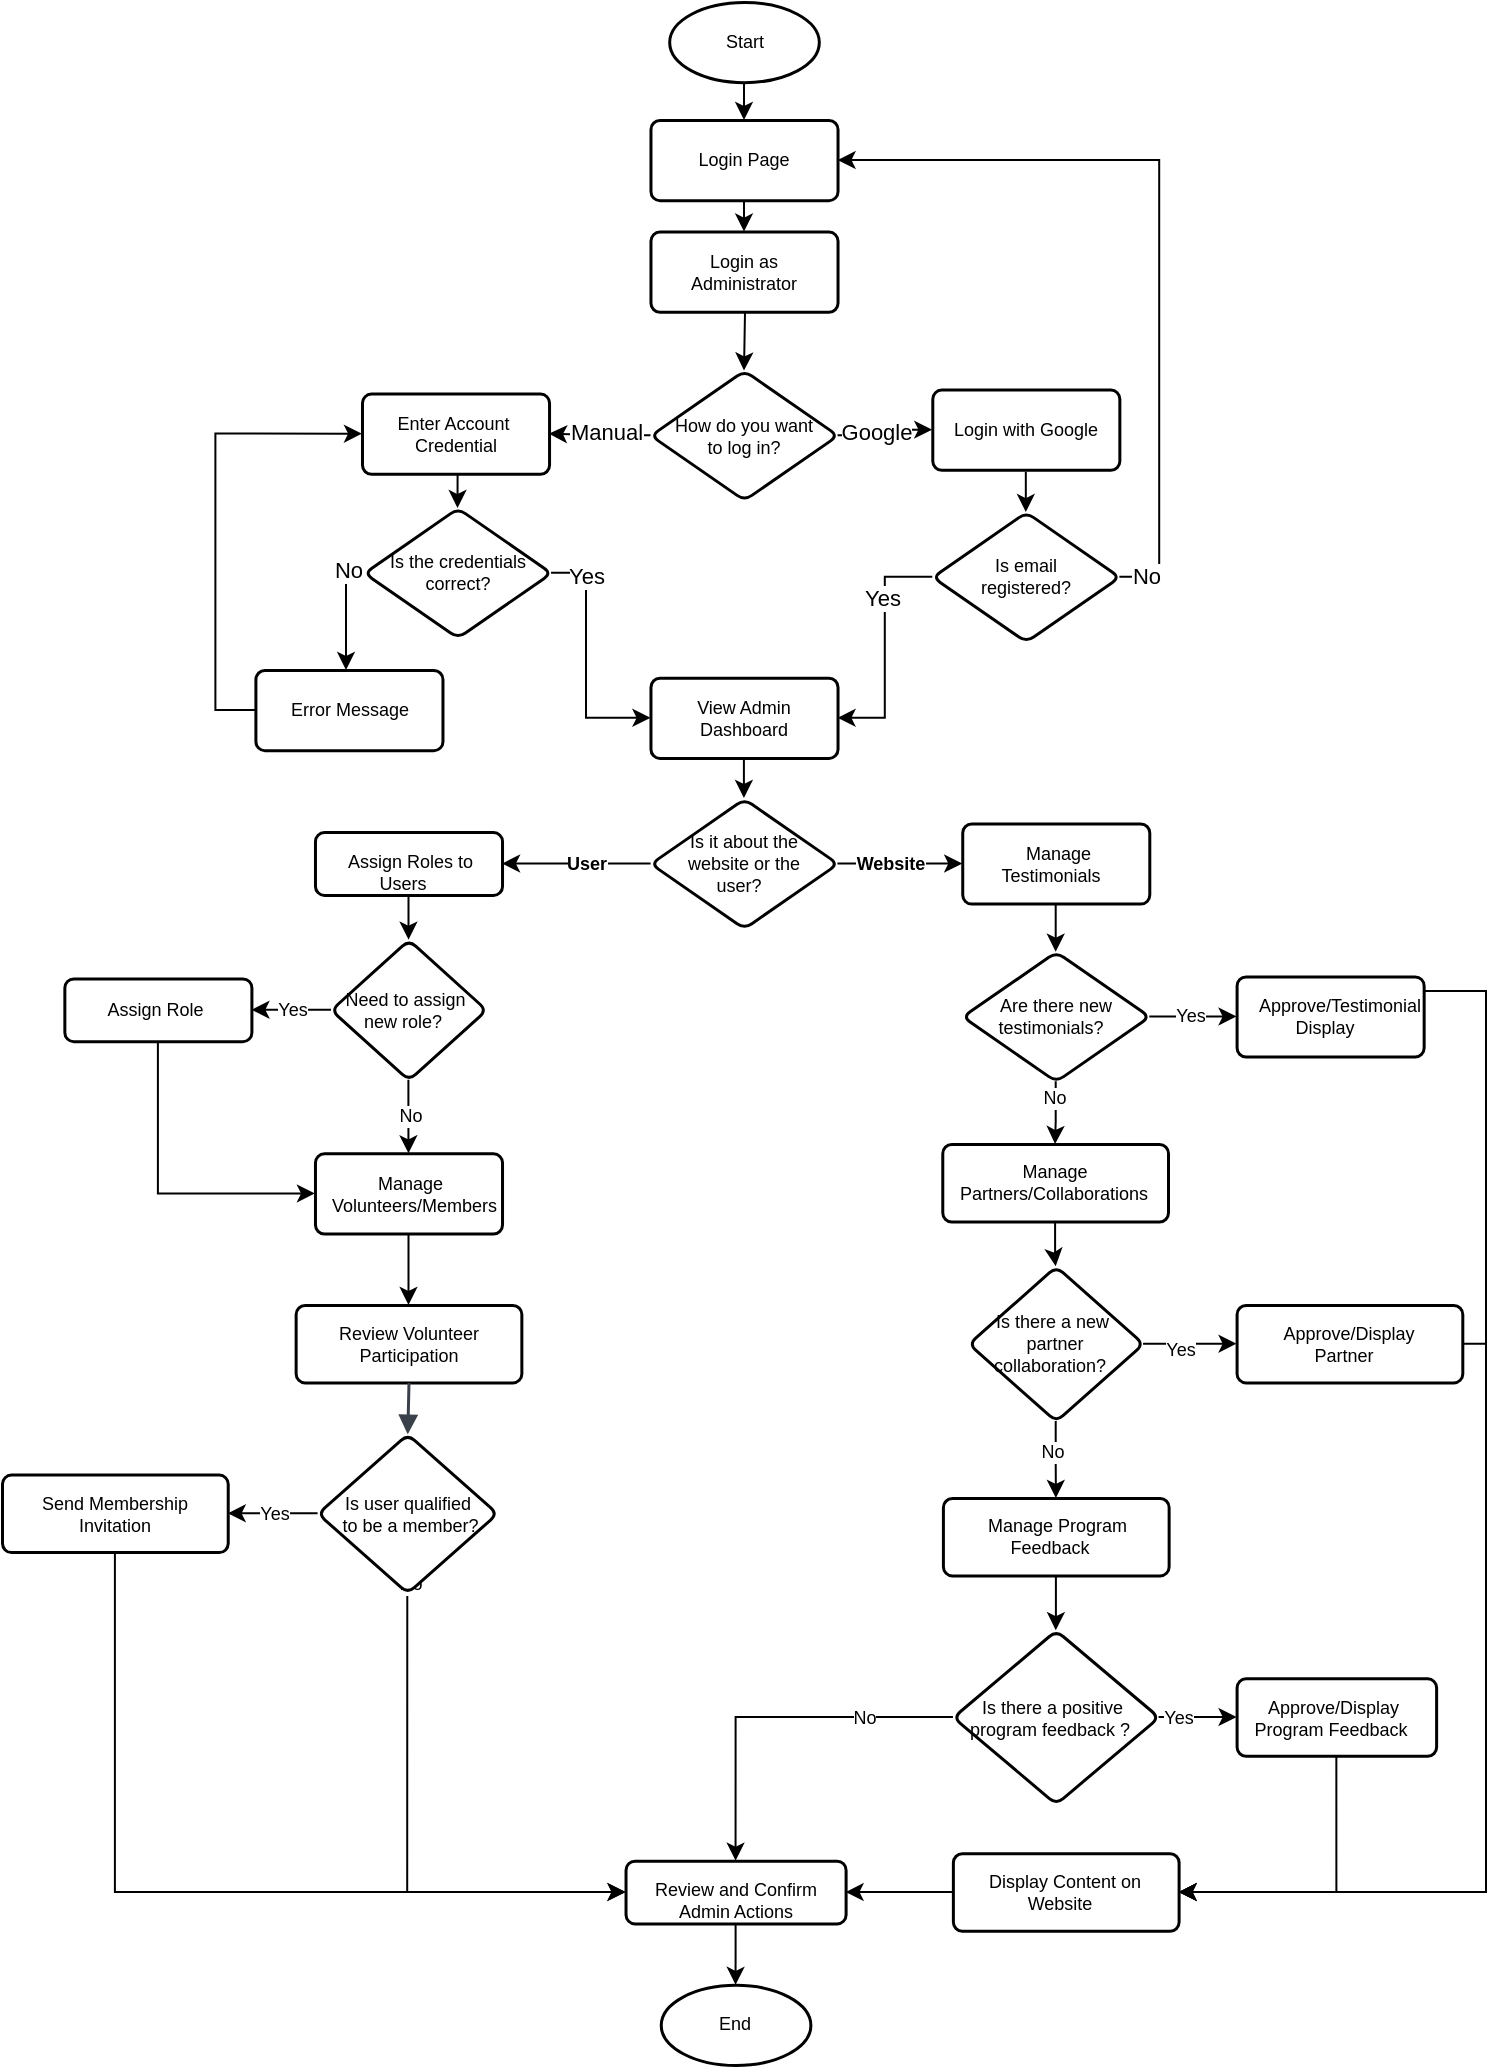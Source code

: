 <mxfile>
    <diagram id="EbJKy2AbN1PmDcqDbLFm" name="Admin">
        <mxGraphModel dx="1508" dy="3326" grid="1" gridSize="10" guides="1" tooltips="1" connect="1" arrows="1" fold="1" page="1" pageScale="1" pageWidth="850" pageHeight="1100" math="0" shadow="0">
            <root>
                <mxCell id="0"/>
                <mxCell id="1" parent="0"/>
                <mxCell id="2" style="edgeStyle=orthogonalEdgeStyle;rounded=0;orthogonalLoop=1;jettySize=auto;html=1;exitX=0.5;exitY=1;exitDx=0;exitDy=0;entryX=0.5;entryY=0;entryDx=0;entryDy=0;" edge="1" parent="1" source="3" target="85">
                    <mxGeometry relative="1" as="geometry"/>
                </mxCell>
                <mxCell id="3" value="Start" style="html=1;overflow=block;blockSpacing=1;whiteSpace=wrap;fontSize=9;align=center;spacing=3.8;strokeOpacity=100;fillOpacity=100;rounded=1;absoluteArcSize=1;arcSize=9;fillColor=#ffffff;strokeWidth=1.5;lucidId=eaGehq-Vtr1e;shape=ellipse;perimeter=ellipsePerimeter;container=0;" vertex="1" parent="1">
                    <mxGeometry x="361.588" y="-1129" width="74.824" height="40.072" as="geometry"/>
                </mxCell>
                <mxCell id="4" value="End" style="html=1;overflow=block;blockSpacing=1;whiteSpace=wrap;fontSize=9;align=center;spacing=3.8;strokeOpacity=100;fillOpacity=100;rounded=1;absoluteArcSize=1;arcSize=9;fillColor=#ffffff;strokeWidth=1.5;lucidId=nLIe3R4C9lbF;shape=ellipse;perimeter=ellipsePerimeter;container=0;" vertex="1" parent="1">
                    <mxGeometry x="357.373" y="-137.572" width="74.824" height="40.072" as="geometry"/>
                </mxCell>
                <mxCell id="5" style="edgeStyle=orthogonalEdgeStyle;rounded=0;orthogonalLoop=1;jettySize=auto;html=1;fontFamily=Helvetica;fontSize=9;fontColor=default;entryX=0.5;entryY=0;entryDx=0;entryDy=0;" edge="1" parent="1" source="63" target="50">
                    <mxGeometry relative="1" as="geometry">
                        <mxPoint x="399.037" y="-749.669" as="targetPoint"/>
                    </mxGeometry>
                </mxCell>
                <mxCell id="6" value="Review Volunteer Participation" style="html=1;overflow=block;blockSpacing=1;whiteSpace=wrap;fontSize=9;align=center;spacing=9;strokeOpacity=100;fillOpacity=100;rounded=1;absoluteArcSize=1;arcSize=9;fillColor=#ffffff;strokeWidth=1.5;lucidId=3yIeO27-Vfd.;container=0;" vertex="1" parent="1">
                    <mxGeometry x="174.822" y="-477.515" width="112.859" height="38.736" as="geometry"/>
                </mxCell>
                <mxCell id="7" style="edgeStyle=orthogonalEdgeStyle;rounded=0;orthogonalLoop=1;jettySize=auto;html=1;entryX=1;entryY=0.5;entryDx=0;entryDy=0;fontFamily=Helvetica;fontSize=9;fontColor=default;" edge="1" parent="1" source="11" target="14">
                    <mxGeometry relative="1" as="geometry"/>
                </mxCell>
                <mxCell id="8" value="Yes" style="edgeLabel;html=1;align=center;verticalAlign=middle;resizable=0;points=[];rounded=1;strokeColor=default;strokeWidth=1.5;spacing=3.8;arcSize=9;absoluteArcSize=1;fontFamily=Helvetica;fontSize=9;fontColor=default;fillColor=#ffffff;container=0;" vertex="1" connectable="0" parent="7">
                    <mxGeometry x="-0.048" relative="1" as="geometry">
                        <mxPoint x="-1" as="offset"/>
                    </mxGeometry>
                </mxCell>
                <mxCell id="9" style="edgeStyle=orthogonalEdgeStyle;rounded=0;orthogonalLoop=1;jettySize=auto;html=1;fontFamily=Helvetica;fontSize=9;fontColor=default;exitX=0.5;exitY=1;exitDx=0;exitDy=0;entryX=0;entryY=0.5;entryDx=0;entryDy=0;" edge="1" parent="1" source="11" target="61">
                    <mxGeometry relative="1" as="geometry"/>
                </mxCell>
                <mxCell id="10" value="No" style="edgeLabel;html=1;align=center;verticalAlign=middle;resizable=0;points=[];rounded=1;strokeColor=default;strokeWidth=1.5;spacing=3.8;arcSize=9;absoluteArcSize=1;fontFamily=Helvetica;fontSize=9;fontColor=default;fillColor=#ffffff;container=0;" vertex="1" connectable="0" parent="9">
                    <mxGeometry x="-0.374" y="-2" relative="1" as="geometry">
                        <mxPoint x="3" y="-86" as="offset"/>
                    </mxGeometry>
                </mxCell>
                <mxCell id="11" value="Is user qualified&lt;div&gt;&amp;nbsp;to be a member?&lt;/div&gt;" style="html=1;overflow=block;blockSpacing=1;whiteSpace=wrap;rhombus;fontSize=9;align=center;spacing=3.8;strokeOpacity=100;fillOpacity=100;rounded=1;absoluteArcSize=1;arcSize=9;fillColor=#ffffff;strokeWidth=1.5;lucidId=fCIegl_HYYZc;container=0;" vertex="1" parent="1">
                    <mxGeometry x="185.753" y="-413.066" width="89.788" height="79.476" as="geometry"/>
                </mxCell>
                <mxCell id="12" value="" style="html=1;jettySize=18;whiteSpace=wrap;fontSize=9;strokeColor=#3a414a;strokeOpacity=100;strokeWidth=1.5;rounded=1;arcSize=12;edgeStyle=orthogonalEdgeStyle;startArrow=none;endArrow=block;endFill=1;exitX=0.5;exitY=1;exitPerimeter=0;entryX=0.5;entryY=0;entryPerimeter=0;lucidId=fMIe9KTRvWDF;" edge="1" parent="1" source="6" target="11">
                    <mxGeometry width="100" height="100" relative="1" as="geometry">
                        <Array as="points"/>
                    </mxGeometry>
                </mxCell>
                <mxCell id="13" style="edgeStyle=orthogonalEdgeStyle;rounded=0;orthogonalLoop=1;jettySize=auto;html=1;entryX=0;entryY=0.5;entryDx=0;entryDy=0;fontFamily=Helvetica;fontSize=9;fontColor=default;" edge="1" parent="1" source="14" target="61">
                    <mxGeometry relative="1" as="geometry">
                        <Array as="points">
                            <mxPoint x="84.741" y="-183.988"/>
                        </Array>
                    </mxGeometry>
                </mxCell>
                <mxCell id="14" value="Send Membership Invitation" style="html=1;overflow=block;blockSpacing=1;whiteSpace=wrap;fontSize=9;align=center;spacing=9;strokeOpacity=100;fillOpacity=100;rounded=1;absoluteArcSize=1;arcSize=9;fillColor=#ffffff;strokeWidth=1.5;lucidId=wMIe6l~bxrtQ;container=0;" vertex="1" parent="1">
                    <mxGeometry x="28" y="-392.696" width="112.859" height="38.736" as="geometry"/>
                </mxCell>
                <mxCell id="15" style="edgeStyle=orthogonalEdgeStyle;rounded=0;orthogonalLoop=1;jettySize=auto;html=1;fontFamily=Helvetica;fontSize=9;fontColor=default;" edge="1" parent="1" source="16" target="21">
                    <mxGeometry relative="1" as="geometry"/>
                </mxCell>
                <mxCell id="16" value="&amp;nbsp;Manage Testimonials&amp;nbsp;&amp;nbsp;" style="html=1;overflow=block;blockSpacing=1;whiteSpace=wrap;fontSize=9;align=center;spacing=9;strokeOpacity=100;fillOpacity=100;rounded=1;absoluteArcSize=1;arcSize=9;fillColor=#ffffff;strokeWidth=1.5;lucidId=waGefKhzuSeb;container=0;" vertex="1" parent="1">
                    <mxGeometry x="508.118" y="-718.28" width="93.529" height="40.072" as="geometry"/>
                </mxCell>
                <mxCell id="17" style="edgeStyle=orthogonalEdgeStyle;rounded=0;orthogonalLoop=1;jettySize=auto;html=1;entryX=0;entryY=0.5;entryDx=0;entryDy=0;fontFamily=Helvetica;fontSize=9;fontColor=default;" edge="1" parent="1" source="21" target="23">
                    <mxGeometry relative="1" as="geometry"/>
                </mxCell>
                <mxCell id="18" value="Yes" style="edgeLabel;html=1;align=center;verticalAlign=middle;resizable=0;points=[];rounded=1;strokeColor=default;strokeWidth=1.5;spacing=3.8;arcSize=9;absoluteArcSize=1;fontFamily=Helvetica;fontSize=9;fontColor=default;fillColor=#ffffff;container=0;" vertex="1" connectable="0" parent="17">
                    <mxGeometry x="-0.089" relative="1" as="geometry">
                        <mxPoint as="offset"/>
                    </mxGeometry>
                </mxCell>
                <mxCell id="19" style="edgeStyle=orthogonalEdgeStyle;rounded=0;orthogonalLoop=1;jettySize=auto;html=1;fontFamily=Helvetica;fontSize=9;fontColor=default;" edge="1" parent="1" source="21" target="36">
                    <mxGeometry relative="1" as="geometry"/>
                </mxCell>
                <mxCell id="20" value="No" style="edgeLabel;html=1;align=center;verticalAlign=middle;resizable=0;points=[];rounded=1;strokeColor=default;strokeWidth=1.5;spacing=3.8;arcSize=9;absoluteArcSize=1;fontFamily=Helvetica;fontSize=9;fontColor=default;fillColor=#ffffff;container=0;" vertex="1" connectable="0" parent="19">
                    <mxGeometry x="-0.466" y="-1" relative="1" as="geometry">
                        <mxPoint as="offset"/>
                    </mxGeometry>
                </mxCell>
                <mxCell id="21" value="Are there new testimonials?&amp;nbsp;&amp;nbsp;" style="html=1;overflow=block;blockSpacing=1;whiteSpace=wrap;fontSize=9;align=center;spacing=9;strokeOpacity=100;fillOpacity=100;rounded=1;absoluteArcSize=1;arcSize=9;fillColor=#ffffff;strokeWidth=1.5;lucidId=waGefKhzuSeb;shape=rhombus;perimeter=rhombusPerimeter;container=0;" vertex="1" parent="1">
                    <mxGeometry x="508.118" y="-654.165" width="93.529" height="64.783" as="geometry"/>
                </mxCell>
                <mxCell id="22" style="edgeStyle=orthogonalEdgeStyle;rounded=0;orthogonalLoop=1;jettySize=auto;html=1;entryX=1;entryY=0.5;entryDx=0;entryDy=0;fontSize=9;" edge="1" parent="1" target="59">
                    <mxGeometry relative="1" as="geometry">
                        <mxPoint x="738.824" y="-634.461" as="sourcePoint"/>
                        <mxPoint x="620.353" y="-186.994" as="targetPoint"/>
                        <Array as="points">
                            <mxPoint x="770" y="-634.463"/>
                            <mxPoint x="770" y="-183.654"/>
                        </Array>
                    </mxGeometry>
                </mxCell>
                <mxCell id="23" value="&amp;nbsp;Approve/Testimonial Display&amp;nbsp;&amp;nbsp;" style="html=1;overflow=block;blockSpacing=1;whiteSpace=wrap;fontSize=9;align=center;spacing=9;strokeOpacity=100;fillOpacity=100;rounded=1;absoluteArcSize=1;arcSize=9;fillColor=#ffffff;strokeWidth=1.5;lucidId=waGefKhzuSeb;container=0;" vertex="1" parent="1">
                    <mxGeometry x="645.294" y="-641.809" width="93.529" height="40.072" as="geometry"/>
                </mxCell>
                <mxCell id="24" style="edgeStyle=orthogonalEdgeStyle;rounded=0;orthogonalLoop=1;jettySize=auto;html=1;fontFamily=Helvetica;fontSize=9;fontColor=default;" edge="1" parent="1" source="25" target="6">
                    <mxGeometry relative="1" as="geometry"/>
                </mxCell>
                <mxCell id="25" value="&amp;nbsp;Manage Volunteers/Members" style="html=1;overflow=block;blockSpacing=1;whiteSpace=wrap;fontSize=9;align=center;spacing=9;strokeOpacity=100;fillOpacity=100;rounded=1;absoluteArcSize=1;arcSize=9;fillColor=#ffffff;strokeWidth=1.5;lucidId=waGefKhzuSeb;container=0;" vertex="1" parent="1">
                    <mxGeometry x="184.487" y="-553.317" width="93.529" height="40.072" as="geometry"/>
                </mxCell>
                <mxCell id="26" style="edgeStyle=orthogonalEdgeStyle;rounded=0;orthogonalLoop=1;jettySize=auto;html=1;entryX=0.5;entryY=0;entryDx=0;entryDy=0;fontFamily=Helvetica;fontSize=9;fontColor=default;" edge="1" parent="1" source="27" target="32">
                    <mxGeometry relative="1" as="geometry"/>
                </mxCell>
                <mxCell id="27" value="&amp;nbsp;Assign Roles to Users&amp;nbsp;&amp;nbsp;" style="html=1;overflow=block;blockSpacing=1;whiteSpace=wrap;fontSize=9;align=center;spacing=9;strokeOpacity=100;fillOpacity=100;rounded=1;absoluteArcSize=1;arcSize=9;fillColor=#ffffff;strokeWidth=1.5;lucidId=ZaGe6Q326o~I;container=0;" vertex="1" parent="1">
                    <mxGeometry x="184.487" y="-713.939" width="93.529" height="31.39" as="geometry"/>
                </mxCell>
                <mxCell id="28" style="edgeStyle=orthogonalEdgeStyle;rounded=0;orthogonalLoop=1;jettySize=auto;html=1;fontFamily=Helvetica;fontSize=9;fontColor=default;" edge="1" parent="1" source="32" target="34">
                    <mxGeometry relative="1" as="geometry"/>
                </mxCell>
                <mxCell id="29" value="Yes" style="edgeLabel;html=1;align=center;verticalAlign=middle;resizable=0;points=[];rounded=1;strokeColor=default;strokeWidth=1.5;spacing=3.8;arcSize=9;absoluteArcSize=1;fontFamily=Helvetica;fontSize=9;fontColor=default;fillColor=#ffffff;container=0;" vertex="1" connectable="0" parent="28">
                    <mxGeometry x="-0.023" relative="1" as="geometry">
                        <mxPoint as="offset"/>
                    </mxGeometry>
                </mxCell>
                <mxCell id="30" style="edgeStyle=orthogonalEdgeStyle;rounded=0;orthogonalLoop=1;jettySize=auto;html=1;fontFamily=Helvetica;fontSize=9;fontColor=default;" edge="1" parent="1" source="32" target="25">
                    <mxGeometry relative="1" as="geometry"/>
                </mxCell>
                <mxCell id="31" value="No" style="edgeLabel;html=1;align=center;verticalAlign=middle;resizable=0;points=[];rounded=1;strokeColor=default;strokeWidth=1.5;spacing=3.8;arcSize=9;absoluteArcSize=1;fontFamily=Helvetica;fontSize=9;fontColor=default;fillColor=#ffffff;container=0;" vertex="1" connectable="0" parent="30">
                    <mxGeometry x="0.285" y="1" relative="1" as="geometry">
                        <mxPoint x="-1" y="-6" as="offset"/>
                    </mxGeometry>
                </mxCell>
                <mxCell id="32" value="Need to assign&amp;nbsp;&lt;div&gt;new role?&amp;nbsp;&amp;nbsp;&lt;/div&gt;" style="html=1;overflow=block;blockSpacing=1;whiteSpace=wrap;rhombus;fontSize=9;align=center;spacing=3.8;strokeOpacity=100;fillOpacity=100;rounded=1;absoluteArcSize=1;arcSize=9;fillColor=#ffffff;strokeWidth=1.5;lucidId=fCIegl_HYYZc;container=0;" vertex="1" parent="1">
                    <mxGeometry x="192.431" y="-660.176" width="77.648" height="70.126" as="geometry"/>
                </mxCell>
                <mxCell id="33" style="edgeStyle=orthogonalEdgeStyle;rounded=0;orthogonalLoop=1;jettySize=auto;html=1;entryX=0;entryY=0.5;entryDx=0;entryDy=0;fontFamily=Helvetica;fontSize=9;fontColor=default;" edge="1" parent="1" source="34" target="25">
                    <mxGeometry relative="1" as="geometry">
                        <Array as="points">
                            <mxPoint x="105.941" y="-533.281"/>
                        </Array>
                    </mxGeometry>
                </mxCell>
                <mxCell id="34" value="Assign Role&amp;nbsp;" style="html=1;overflow=block;blockSpacing=1;whiteSpace=wrap;fontSize=9;align=center;spacing=9;strokeOpacity=100;fillOpacity=100;rounded=1;absoluteArcSize=1;arcSize=9;fillColor=#ffffff;strokeWidth=1.5;lucidId=ZaGe6Q326o~I;container=0;" vertex="1" parent="1">
                    <mxGeometry x="59.176" y="-640.808" width="93.529" height="31.39" as="geometry"/>
                </mxCell>
                <mxCell id="35" style="edgeStyle=orthogonalEdgeStyle;rounded=0;orthogonalLoop=1;jettySize=auto;html=1;fontFamily=Helvetica;fontSize=9;fontColor=default;" edge="1" parent="1" source="36" target="41">
                    <mxGeometry relative="1" as="geometry"/>
                </mxCell>
                <mxCell id="36" value="Manage Partners/Collaborations&amp;nbsp;&amp;nbsp;" style="html=1;overflow=block;blockSpacing=1;whiteSpace=wrap;fontSize=9;align=center;spacing=9;strokeOpacity=100;fillOpacity=100;rounded=1;absoluteArcSize=1;arcSize=9;fillColor=#ffffff;strokeWidth=1.5;lucidId=3yIeO27-Vfd.;container=0;" vertex="1" parent="1">
                    <mxGeometry x="498.141" y="-557.992" width="112.859" height="38.736" as="geometry"/>
                </mxCell>
                <mxCell id="37" style="edgeStyle=orthogonalEdgeStyle;rounded=0;orthogonalLoop=1;jettySize=auto;html=1;fontFamily=Helvetica;fontSize=9;fontColor=default;" edge="1" parent="1" source="41" target="43">
                    <mxGeometry relative="1" as="geometry"/>
                </mxCell>
                <mxCell id="38" value="Yes" style="edgeLabel;html=1;align=center;verticalAlign=middle;resizable=0;points=[];rounded=1;strokeColor=default;strokeWidth=1.5;spacing=3.8;arcSize=9;absoluteArcSize=1;fontFamily=Helvetica;fontSize=9;fontColor=default;fillColor=#ffffff;container=0;" vertex="1" connectable="0" parent="37">
                    <mxGeometry x="-0.239" y="-3" relative="1" as="geometry">
                        <mxPoint as="offset"/>
                    </mxGeometry>
                </mxCell>
                <mxCell id="39" style="edgeStyle=orthogonalEdgeStyle;rounded=0;orthogonalLoop=1;jettySize=auto;html=1;fontFamily=Helvetica;fontSize=9;fontColor=default;" edge="1" parent="1" source="41" target="45">
                    <mxGeometry relative="1" as="geometry"/>
                </mxCell>
                <mxCell id="40" value="No" style="edgeLabel;html=1;align=center;verticalAlign=middle;resizable=0;points=[];rounded=1;strokeColor=default;strokeWidth=1.5;spacing=3.8;arcSize=9;absoluteArcSize=1;fontFamily=Helvetica;fontSize=9;fontColor=default;fillColor=#ffffff;container=0;" vertex="1" connectable="0" parent="39">
                    <mxGeometry x="-0.212" y="-2" relative="1" as="geometry">
                        <mxPoint as="offset"/>
                    </mxGeometry>
                </mxCell>
                <mxCell id="41" value="Is there a new&amp;nbsp;&lt;div&gt;partner collaboration?&amp;nbsp;&amp;nbsp;&lt;/div&gt;" style="html=1;overflow=block;blockSpacing=1;whiteSpace=wrap;rhombus;fontSize=9;align=center;spacing=3.8;strokeOpacity=100;fillOpacity=100;rounded=1;absoluteArcSize=1;arcSize=9;fillColor=#ffffff;strokeWidth=1.5;lucidId=fCIegl_HYYZc;container=0;" vertex="1" parent="1">
                    <mxGeometry x="511.235" y="-496.883" width="87.294" height="77.472" as="geometry"/>
                </mxCell>
                <mxCell id="42" style="edgeStyle=orthogonalEdgeStyle;rounded=0;orthogonalLoop=1;jettySize=auto;html=1;fontFamily=Helvetica;fontSize=9;fontColor=default;exitX=1;exitY=0.5;exitDx=0;exitDy=0;entryX=1;entryY=0.5;entryDx=0;entryDy=0;" edge="1" parent="1" source="43" target="59">
                    <mxGeometry relative="1" as="geometry">
                        <mxPoint x="857.294" y="-164.286" as="targetPoint"/>
                        <Array as="points">
                            <mxPoint x="770" y="-458.147"/>
                            <mxPoint x="770" y="-184.322"/>
                        </Array>
                    </mxGeometry>
                </mxCell>
                <mxCell id="43" value="Approve/Display Partner&amp;nbsp;&amp;nbsp;" style="html=1;overflow=block;blockSpacing=1;whiteSpace=wrap;fontSize=9;align=center;spacing=9;strokeOpacity=100;fillOpacity=100;rounded=1;absoluteArcSize=1;arcSize=9;fillColor=#ffffff;strokeWidth=1.5;lucidId=3yIeO27-Vfd.;container=0;" vertex="1" parent="1">
                    <mxGeometry x="645.294" y="-477.515" width="112.859" height="38.736" as="geometry"/>
                </mxCell>
                <mxCell id="44" style="edgeStyle=orthogonalEdgeStyle;rounded=0;orthogonalLoop=1;jettySize=auto;html=1;entryX=0.5;entryY=0;entryDx=0;entryDy=0;fontFamily=Helvetica;fontSize=9;fontColor=default;" edge="1" parent="1" source="45" target="55">
                    <mxGeometry relative="1" as="geometry"/>
                </mxCell>
                <mxCell id="45" value="&amp;nbsp;Manage Program Feedback&amp;nbsp;&amp;nbsp;" style="html=1;overflow=block;blockSpacing=1;whiteSpace=wrap;fontSize=9;align=center;spacing=9;strokeOpacity=100;fillOpacity=100;rounded=1;absoluteArcSize=1;arcSize=9;fillColor=#ffffff;strokeWidth=1.5;lucidId=3yIeO27-Vfd.;container=0;" vertex="1" parent="1">
                    <mxGeometry x="498.453" y="-381.008" width="112.859" height="38.736" as="geometry"/>
                </mxCell>
                <mxCell id="46" style="edgeStyle=orthogonalEdgeStyle;rounded=0;orthogonalLoop=1;jettySize=auto;html=1;entryX=0;entryY=0.5;entryDx=0;entryDy=0;fontFamily=Helvetica;fontSize=9;fontColor=default;" edge="1" parent="1" source="50" target="16">
                    <mxGeometry relative="1" as="geometry"/>
                </mxCell>
                <mxCell id="47" value="Website" style="edgeLabel;html=1;align=center;verticalAlign=middle;resizable=0;points=[];rounded=1;strokeColor=default;strokeWidth=1.5;spacing=3.8;arcSize=9;absoluteArcSize=1;fontFamily=Helvetica;fontSize=9;fontColor=default;fillColor=#ffffff;fontStyle=1;container=0;" vertex="1" connectable="0" parent="46">
                    <mxGeometry x="-0.306" y="-4" relative="1" as="geometry">
                        <mxPoint x="5" y="-4" as="offset"/>
                    </mxGeometry>
                </mxCell>
                <mxCell id="48" style="edgeStyle=orthogonalEdgeStyle;rounded=0;orthogonalLoop=1;jettySize=auto;html=1;fontFamily=Helvetica;fontSize=9;fontColor=default;" edge="1" parent="1" source="50" target="27">
                    <mxGeometry relative="1" as="geometry"/>
                </mxCell>
                <mxCell id="49" value="User" style="edgeLabel;html=1;align=center;verticalAlign=middle;resizable=0;points=[];fontSize=9;fontStyle=1;container=0;" vertex="1" connectable="0" parent="48">
                    <mxGeometry x="0.207" y="-3" relative="1" as="geometry">
                        <mxPoint x="12" y="3" as="offset"/>
                    </mxGeometry>
                </mxCell>
                <mxCell id="50" value="Is it about the website or the user?&amp;nbsp;&amp;nbsp;" style="html=1;overflow=block;blockSpacing=1;whiteSpace=wrap;fontSize=9;align=center;spacing=9;strokeOpacity=100;fillOpacity=100;rounded=1;absoluteArcSize=1;arcSize=9;fillColor=#ffffff;strokeWidth=1.5;lucidId=waGefKhzuSeb;shape=rhombus;perimeter=rhombusPerimeter;container=0;" vertex="1" parent="1">
                    <mxGeometry x="352.235" y="-730.635" width="93.529" height="64.783" as="geometry"/>
                </mxCell>
                <mxCell id="51" style="edgeStyle=orthogonalEdgeStyle;rounded=0;orthogonalLoop=1;jettySize=auto;html=1;fontFamily=Helvetica;fontSize=9;fontColor=default;" edge="1" parent="1" source="55" target="57">
                    <mxGeometry relative="1" as="geometry"/>
                </mxCell>
                <mxCell id="52" value="Yes" style="edgeLabel;html=1;align=center;verticalAlign=middle;resizable=0;points=[];rounded=1;strokeColor=default;strokeWidth=1.5;spacing=3.8;arcSize=9;absoluteArcSize=1;fontFamily=Helvetica;fontSize=9;fontColor=default;fillColor=#ffffff;container=0;" vertex="1" connectable="0" parent="51">
                    <mxGeometry x="0.145" y="4" relative="1" as="geometry">
                        <mxPoint x="-13" y="4" as="offset"/>
                    </mxGeometry>
                </mxCell>
                <mxCell id="53" style="edgeStyle=orthogonalEdgeStyle;rounded=0;orthogonalLoop=1;jettySize=auto;html=1;entryX=0.5;entryY=0;entryDx=0;entryDy=0;fontSize=9;" edge="1" parent="1" source="55" target="61">
                    <mxGeometry relative="1" as="geometry">
                        <mxPoint x="458.235" y="-271.479" as="targetPoint"/>
                    </mxGeometry>
                </mxCell>
                <mxCell id="54" value="No" style="edgeLabel;html=1;align=center;verticalAlign=middle;resizable=0;points=[];fontSize=9;container=0;" vertex="1" connectable="0" parent="53">
                    <mxGeometry x="-0.506" relative="1" as="geometry">
                        <mxPoint as="offset"/>
                    </mxGeometry>
                </mxCell>
                <mxCell id="55" value="Is there a positive&amp;nbsp;&lt;div&gt;program feedback ?&amp;nbsp;&amp;nbsp;&lt;/div&gt;" style="html=1;overflow=block;blockSpacing=1;whiteSpace=wrap;rhombus;fontSize=9;align=center;spacing=3.8;strokeOpacity=100;fillOpacity=100;rounded=1;absoluteArcSize=1;arcSize=9;fillColor=#ffffff;strokeWidth=1.5;lucidId=fCIegl_HYYZc;container=0;" vertex="1" parent="1">
                    <mxGeometry x="503.441" y="-314.89" width="102.882" height="86.822" as="geometry"/>
                </mxCell>
                <mxCell id="56" style="edgeStyle=orthogonalEdgeStyle;rounded=0;orthogonalLoop=1;jettySize=auto;html=1;entryX=1;entryY=0.5;entryDx=0;entryDy=0;fontFamily=Helvetica;fontSize=9;fontColor=default;exitX=0.5;exitY=1;exitDx=0;exitDy=0;" edge="1" parent="1" source="57" target="59">
                    <mxGeometry relative="1" as="geometry"/>
                </mxCell>
                <mxCell id="57" value="Approve/Display&amp;nbsp;&lt;div&gt;Program Feedback&amp;nbsp;&amp;nbsp;&lt;/div&gt;" style="html=1;overflow=block;blockSpacing=1;whiteSpace=wrap;fontSize=9;align=center;spacing=9;strokeOpacity=100;fillOpacity=100;rounded=1;absoluteArcSize=1;arcSize=9;fillColor=#ffffff;strokeWidth=1.5;lucidId=3yIeO27-Vfd.;container=0;" vertex="1" parent="1">
                    <mxGeometry x="645.294" y="-290.847" width="99.765" height="38.736" as="geometry"/>
                </mxCell>
                <mxCell id="58" style="edgeStyle=orthogonalEdgeStyle;rounded=0;orthogonalLoop=1;jettySize=auto;html=1;entryX=1;entryY=0.5;entryDx=0;entryDy=0;fontFamily=Helvetica;fontSize=9;fontColor=default;" edge="1" parent="1" source="59" target="61">
                    <mxGeometry relative="1" as="geometry"/>
                </mxCell>
                <mxCell id="59" value="Display Content on Website&amp;nbsp;&amp;nbsp;" style="html=1;overflow=block;blockSpacing=1;whiteSpace=wrap;fontSize=9;align=center;spacing=9;strokeOpacity=100;fillOpacity=100;rounded=1;absoluteArcSize=1;arcSize=9;fillColor=#ffffff;strokeWidth=1.5;lucidId=3yIeO27-Vfd.;container=0;" vertex="1" parent="1">
                    <mxGeometry x="503.441" y="-203.356" width="112.859" height="38.736" as="geometry"/>
                </mxCell>
                <mxCell id="60" style="edgeStyle=orthogonalEdgeStyle;rounded=0;orthogonalLoop=1;jettySize=auto;html=1;entryX=0.5;entryY=0;entryDx=0;entryDy=0;fontFamily=Helvetica;fontSize=9;fontColor=default;" edge="1" parent="1" source="61" target="4">
                    <mxGeometry relative="1" as="geometry"/>
                </mxCell>
                <mxCell id="61" value="Review and Confirm Admin Actions" style="html=1;overflow=block;blockSpacing=1;whiteSpace=wrap;fontSize=9;align=center;spacing=9;strokeOpacity=100;fillOpacity=100;rounded=1;absoluteArcSize=1;arcSize=9;fillColor=#ffffff;strokeWidth=1.5;lucidId=AIIeBV2GiUl_;container=0;" vertex="1" parent="1">
                    <mxGeometry x="339.765" y="-199.683" width="110.034" height="31.39" as="geometry"/>
                </mxCell>
                <mxCell id="62" value="" style="group" vertex="1" connectable="0" parent="1">
                    <mxGeometry x="154.705" y="-1070.004" width="431.969" height="318.966" as="geometry"/>
                </mxCell>
                <mxCell id="63" value="View Admin Dashboard" style="html=1;overflow=block;blockSpacing=1;whiteSpace=wrap;fontSize=9;align=center;spacing=9;strokeOpacity=100;fillOpacity=100;rounded=1;absoluteArcSize=1;arcSize=9;fillColor=#ffffff;strokeWidth=1.5;lucidId=waGefKhzuSeb;container=0;" vertex="1" parent="62">
                    <mxGeometry x="197.53" y="278.894" width="93.529" height="40.072" as="geometry"/>
                </mxCell>
                <mxCell id="64" value="" style="group" vertex="1" connectable="0" parent="62">
                    <mxGeometry width="431.969" height="315.072" as="geometry"/>
                </mxCell>
                <mxCell id="65" style="edgeStyle=orthogonalEdgeStyle;rounded=0;orthogonalLoop=1;jettySize=auto;html=1;exitX=0.5;exitY=1;exitDx=0;exitDy=0;entryX=0.5;entryY=0;entryDx=0;entryDy=0;" edge="1" parent="64" target="80">
                    <mxGeometry relative="1" as="geometry">
                        <mxPoint x="244.295" y="65.862" as="sourcePoint"/>
                    </mxGeometry>
                </mxCell>
                <mxCell id="66" value="Login as Administrator" style="html=1;overflow=block;blockSpacing=1;whiteSpace=wrap;fontSize=9;align=center;spacing=9;strokeOpacity=100;fillOpacity=100;rounded=1;absoluteArcSize=1;arcSize=9;fillColor=#ffffff;strokeWidth=1.5;lucidId=waGefKhzuSeb;container=0;" vertex="1" parent="64">
                    <mxGeometry x="197.53" y="55.79" width="93.529" height="40.072" as="geometry"/>
                </mxCell>
                <mxCell id="67" style="edgeStyle=orthogonalEdgeStyle;rounded=0;orthogonalLoop=1;jettySize=auto;html=1;exitX=0.5;exitY=1;exitDx=0;exitDy=0;entryX=0.5;entryY=0;entryDx=0;entryDy=0;" edge="1" parent="64" source="68" target="71">
                    <mxGeometry relative="1" as="geometry">
                        <mxPoint x="101.055" y="203.008" as="targetPoint"/>
                    </mxGeometry>
                </mxCell>
                <mxCell id="68" value="Enter Account&amp;nbsp; Credential" style="html=1;overflow=block;blockSpacing=1;whiteSpace=wrap;fontSize=9;align=center;spacing=9;strokeOpacity=100;fillOpacity=100;rounded=1;absoluteArcSize=1;arcSize=9;fillColor=#ffffff;strokeWidth=1.5;lucidId=waGefKhzuSeb;container=0;" vertex="1" parent="64">
                    <mxGeometry x="53.29" y="136.79" width="93.529" height="40.072" as="geometry"/>
                </mxCell>
                <mxCell id="69" style="edgeStyle=orthogonalEdgeStyle;rounded=0;orthogonalLoop=1;jettySize=auto;html=1;exitX=0;exitY=0.5;exitDx=0;exitDy=0;" edge="1" parent="64" source="71" target="73">
                    <mxGeometry relative="1" as="geometry">
                        <mxPoint x="44.295" y="248.004" as="targetPoint"/>
                        <Array as="points">
                            <mxPoint x="45.295" y="226.004"/>
                        </Array>
                    </mxGeometry>
                </mxCell>
                <mxCell id="70" value="No" style="edgeLabel;html=1;align=center;verticalAlign=middle;resizable=0;points=[];" vertex="1" connectable="0" parent="69">
                    <mxGeometry x="-0.701" y="-2" relative="1" as="geometry">
                        <mxPoint as="offset"/>
                    </mxGeometry>
                </mxCell>
                <mxCell id="71" value="Is the credentials correct?" style="html=1;overflow=block;blockSpacing=1;whiteSpace=wrap;fontSize=9;align=center;spacing=9;strokeOpacity=100;fillOpacity=100;rounded=1;absoluteArcSize=1;arcSize=9;fillColor=#ffffff;strokeWidth=1.5;lucidId=waGefKhzuSeb;shape=rhombus;perimeter=rhombusPerimeter;container=0;" vertex="1" parent="64">
                    <mxGeometry x="54.29" y="194.008" width="93.529" height="64.783" as="geometry"/>
                </mxCell>
                <mxCell id="72" style="edgeStyle=orthogonalEdgeStyle;rounded=0;orthogonalLoop=1;jettySize=auto;html=1;exitX=0;exitY=0.5;exitDx=0;exitDy=0;entryX=0;entryY=0.5;entryDx=0;entryDy=0;" edge="1" parent="64" source="73" target="68">
                    <mxGeometry relative="1" as="geometry"/>
                </mxCell>
                <mxCell id="73" value="Error Message" style="html=1;overflow=block;blockSpacing=1;whiteSpace=wrap;fontSize=9;align=center;spacing=9;strokeOpacity=100;fillOpacity=100;rounded=1;absoluteArcSize=1;arcSize=9;fillColor=#ffffff;strokeWidth=1.5;lucidId=waGefKhzuSeb;container=0;" vertex="1" parent="64">
                    <mxGeometry y="275" width="93.529" height="40.072" as="geometry"/>
                </mxCell>
                <mxCell id="74" style="edgeStyle=orthogonalEdgeStyle;rounded=0;orthogonalLoop=1;jettySize=auto;html=1;exitX=0.5;exitY=1;exitDx=0;exitDy=0;entryX=0.5;entryY=0;entryDx=0;entryDy=0;" edge="1" parent="64" target="83">
                    <mxGeometry relative="1" as="geometry">
                        <mxPoint x="385.205" y="175.862" as="sourcePoint"/>
                    </mxGeometry>
                </mxCell>
                <mxCell id="75" value="Login with Google" style="html=1;overflow=block;blockSpacing=1;whiteSpace=wrap;fontSize=9;align=center;spacing=9;strokeOpacity=100;fillOpacity=100;rounded=1;absoluteArcSize=1;arcSize=9;fillColor=#ffffff;strokeWidth=1.5;lucidId=waGefKhzuSeb;container=0;" vertex="1" parent="64">
                    <mxGeometry x="338.44" y="134.79" width="93.529" height="40.072" as="geometry"/>
                </mxCell>
                <mxCell id="76" style="edgeStyle=orthogonalEdgeStyle;rounded=0;orthogonalLoop=1;jettySize=auto;html=1;exitX=1;exitY=0.5;exitDx=0;exitDy=0;entryX=0;entryY=0.5;entryDx=0;entryDy=0;" edge="1" parent="64" source="80" target="75">
                    <mxGeometry relative="1" as="geometry"/>
                </mxCell>
                <mxCell id="77" value="Google" style="edgeLabel;html=1;align=center;verticalAlign=middle;resizable=0;points=[];" vertex="1" connectable="0" parent="76">
                    <mxGeometry x="-0.496" y="-2" relative="1" as="geometry">
                        <mxPoint x="6" y="-4" as="offset"/>
                    </mxGeometry>
                </mxCell>
                <mxCell id="78" style="edgeStyle=orthogonalEdgeStyle;rounded=0;orthogonalLoop=1;jettySize=auto;html=1;exitX=0;exitY=0.5;exitDx=0;exitDy=0;entryX=1;entryY=0.5;entryDx=0;entryDy=0;" edge="1" parent="64" source="80" target="68">
                    <mxGeometry relative="1" as="geometry"/>
                </mxCell>
                <mxCell id="79" value="Manual" style="edgeLabel;html=1;align=center;verticalAlign=middle;resizable=0;points=[];" vertex="1" connectable="0" parent="78">
                    <mxGeometry x="-0.139" y="-2" relative="1" as="geometry">
                        <mxPoint as="offset"/>
                    </mxGeometry>
                </mxCell>
                <mxCell id="80" value="How do you want to log in?" style="html=1;overflow=block;blockSpacing=1;whiteSpace=wrap;fontSize=9;align=center;spacing=9;strokeOpacity=100;fillOpacity=100;rounded=1;absoluteArcSize=1;arcSize=9;fillColor=#ffffff;strokeWidth=1.5;lucidId=waGefKhzuSeb;shape=rhombus;perimeter=rhombusPerimeter;container=0;" vertex="1" parent="64">
                    <mxGeometry x="197.53" y="125.228" width="93.529" height="64.783" as="geometry"/>
                </mxCell>
                <mxCell id="81" style="edgeStyle=orthogonalEdgeStyle;rounded=0;orthogonalLoop=1;jettySize=auto;html=1;exitX=1;exitY=0.5;exitDx=0;exitDy=0;entryX=1;entryY=0.5;entryDx=0;entryDy=0;" edge="1" parent="64" source="83" target="85">
                    <mxGeometry relative="1" as="geometry"/>
                </mxCell>
                <mxCell id="82" value="No" style="edgeLabel;html=1;align=center;verticalAlign=middle;resizable=0;points=[];" vertex="1" connectable="0" parent="81">
                    <mxGeometry x="-0.932" y="1" relative="1" as="geometry">
                        <mxPoint as="offset"/>
                    </mxGeometry>
                </mxCell>
                <mxCell id="83" value="Is email registered?" style="html=1;overflow=block;blockSpacing=1;whiteSpace=wrap;fontSize=9;align=center;spacing=9;strokeOpacity=100;fillOpacity=100;rounded=1;absoluteArcSize=1;arcSize=9;fillColor=#ffffff;strokeWidth=1.5;lucidId=waGefKhzuSeb;shape=rhombus;perimeter=rhombusPerimeter;container=0;" vertex="1" parent="64">
                    <mxGeometry x="338.44" y="196.008" width="93.529" height="64.783" as="geometry"/>
                </mxCell>
                <mxCell id="84" style="edgeStyle=orthogonalEdgeStyle;rounded=0;orthogonalLoop=1;jettySize=auto;html=1;exitX=0.5;exitY=1;exitDx=0;exitDy=0;entryX=0.5;entryY=0;entryDx=0;entryDy=0;" edge="1" parent="64" source="85" target="66">
                    <mxGeometry relative="1" as="geometry"/>
                </mxCell>
                <mxCell id="85" value="Login Page" style="html=1;overflow=block;blockSpacing=1;whiteSpace=wrap;fontSize=9;align=center;spacing=9;strokeOpacity=100;fillOpacity=100;rounded=1;absoluteArcSize=1;arcSize=9;fillColor=#ffffff;strokeWidth=1.5;lucidId=waGefKhzuSeb;container=0;" vertex="1" parent="64">
                    <mxGeometry x="197.53" width="93.529" height="40.072" as="geometry"/>
                </mxCell>
                <mxCell id="86" style="edgeStyle=orthogonalEdgeStyle;rounded=0;orthogonalLoop=1;jettySize=auto;html=1;exitX=1;exitY=0.5;exitDx=0;exitDy=0;entryX=0;entryY=0.5;entryDx=0;entryDy=0;" edge="1" parent="62" source="71" target="63">
                    <mxGeometry relative="1" as="geometry">
                        <Array as="points">
                            <mxPoint x="165.295" y="226.004"/>
                            <mxPoint x="165.295" y="299.004"/>
                        </Array>
                    </mxGeometry>
                </mxCell>
                <mxCell id="87" value="Yes" style="edgeLabel;html=1;align=center;verticalAlign=middle;resizable=0;points=[];" vertex="1" connectable="0" parent="86">
                    <mxGeometry x="-0.725" y="-1" relative="1" as="geometry">
                        <mxPoint as="offset"/>
                    </mxGeometry>
                </mxCell>
                <mxCell id="88" style="edgeStyle=orthogonalEdgeStyle;rounded=0;orthogonalLoop=1;jettySize=auto;html=1;exitX=0;exitY=0.5;exitDx=0;exitDy=0;entryX=1;entryY=0.5;entryDx=0;entryDy=0;" edge="1" parent="62" source="83" target="63">
                    <mxGeometry relative="1" as="geometry"/>
                </mxCell>
                <mxCell id="89" value="Yes" style="edgeLabel;html=1;align=center;verticalAlign=middle;resizable=0;points=[];" vertex="1" connectable="0" parent="88">
                    <mxGeometry x="-0.424" y="-2" relative="1" as="geometry">
                        <mxPoint as="offset"/>
                    </mxGeometry>
                </mxCell>
            </root>
        </mxGraphModel>
    </diagram>
    <diagram id="tzsQwoaww5zsz3Xo3uu8" name="Content Manager">
        <mxGraphModel dx="658" dy="1126" grid="1" gridSize="10" guides="1" tooltips="1" connect="1" arrows="1" fold="1" page="1" pageScale="1" pageWidth="850" pageHeight="1100" math="0" shadow="0">
            <root>
                <mxCell id="0"/>
                <mxCell id="1" parent="0"/>
                <mxCell id="AQ0bS5fHFFgYjJkL38fF-1" style="edgeStyle=orthogonalEdgeStyle;rounded=0;orthogonalLoop=1;jettySize=auto;html=1;exitX=0.5;exitY=0;exitDx=0;exitDy=0;entryX=0.5;entryY=0;entryDx=0;entryDy=0;" edge="1" parent="1" source="AQ0bS5fHFFgYjJkL38fF-2" target="AQ0bS5fHFFgYjJkL38fF-67">
                    <mxGeometry relative="1" as="geometry"/>
                </mxCell>
                <mxCell id="AQ0bS5fHFFgYjJkL38fF-2" value="Start" style="html=1;overflow=block;blockSpacing=1;whiteSpace=wrap;fontSize=11;align=center;spacing=3.8;strokeOpacity=100;fillOpacity=100;rounded=1;absoluteArcSize=1;arcSize=9;fillColor=#ffffff;strokeWidth=1.5;lucidId=UR-dnaTHFgFv;direction=west;shape=ellipse;perimeter=ellipsePerimeter;aspect=fixed;container=0;" vertex="1" parent="1">
                    <mxGeometry x="1132.758" y="142" width="80.955" height="40.478" as="geometry"/>
                </mxCell>
                <mxCell id="AQ0bS5fHFFgYjJkL38fF-3" style="edgeStyle=orthogonalEdgeStyle;rounded=0;orthogonalLoop=1;jettySize=auto;html=1;entryX=0;entryY=0.5;entryDx=0;entryDy=0;fontSize=11;exitX=0.75;exitY=1;exitDx=0;exitDy=0;" edge="1" parent="1" source="AQ0bS5fHFFgYjJkL38fF-4" target="AQ0bS5fHFFgYjJkL38fF-36">
                    <mxGeometry relative="1" as="geometry"/>
                </mxCell>
                <mxCell id="AQ0bS5fHFFgYjJkL38fF-4" value="View Content Management Dashboard" style="html=1;overflow=block;blockSpacing=1;whiteSpace=wrap;fontSize=11;align=center;spacing=9;strokeOpacity=100;fillOpacity=100;rounded=1;absoluteArcSize=1;arcSize=9;fillColor=#ffffff;strokeWidth=1.5;lucidId=KgFe4gHYeVUh;container=0;" vertex="1" parent="1">
                    <mxGeometry x="1100.875" y="410.042" width="147.141" height="64.907" as="geometry"/>
                </mxCell>
                <mxCell id="AQ0bS5fHFFgYjJkL38fF-5" style="edgeStyle=orthogonalEdgeStyle;rounded=0;orthogonalLoop=1;jettySize=auto;html=1;entryX=0.5;entryY=0;entryDx=0;entryDy=0;fontSize=11;" edge="1" parent="1" source="AQ0bS5fHFFgYjJkL38fF-4" target="AQ0bS5fHFFgYjJkL38fF-7">
                    <mxGeometry relative="1" as="geometry">
                        <mxPoint x="1174.065" y="499.289" as="sourcePoint"/>
                    </mxGeometry>
                </mxCell>
                <mxCell id="AQ0bS5fHFFgYjJkL38fF-6" style="edgeStyle=orthogonalEdgeStyle;rounded=0;orthogonalLoop=1;jettySize=auto;html=1;entryX=0.5;entryY=0;entryDx=0;entryDy=0;fontSize=11;" edge="1" parent="1" source="AQ0bS5fHFFgYjJkL38fF-7" target="AQ0bS5fHFFgYjJkL38fF-9">
                    <mxGeometry relative="1" as="geometry"/>
                </mxCell>
                <mxCell id="AQ0bS5fHFFgYjJkL38fF-7" value="Check for Content Approval" style="html=1;overflow=block;blockSpacing=1;whiteSpace=wrap;fontSize=11;align=center;spacing=9;strokeOpacity=100;fillOpacity=100;rounded=1;absoluteArcSize=1;arcSize=9;fillColor=#ffffff;strokeWidth=1.5;lucidId=GiFevdnHZEMS;container=0;" vertex="1" parent="1">
                    <mxGeometry x="1118.054" y="507.403" width="112.036" height="48.681" as="geometry"/>
                </mxCell>
                <mxCell id="AQ0bS5fHFFgYjJkL38fF-8" value="End" style="html=1;overflow=block;blockSpacing=1;whiteSpace=wrap;fontSize=11;align=center;spacing=3.8;strokeOpacity=100;fillOpacity=100;rounded=1;absoluteArcSize=1;arcSize=9;fillColor=#ffffff;strokeWidth=1.5;lucidId=kkFeTPTXEj3Y;shape=ellipse;perimeter=ellipsePerimeter;aspect=fixed;container=0;" vertex="1" parent="1">
                    <mxGeometry x="1304.781" y="964.999" width="80.955" height="40.478" as="geometry"/>
                </mxCell>
                <mxCell id="AQ0bS5fHFFgYjJkL38fF-9" value="Is there a new content?" style="html=1;overflow=block;blockSpacing=1;whiteSpace=wrap;rhombus;fontSize=11;align=center;spacing=3.8;strokeOpacity=100;fillOpacity=100;rounded=1;absoluteArcSize=1;arcSize=9;fillColor=#ffffff;strokeWidth=1.5;lucidId=psFefLgXC~y2;container=0;" vertex="1" parent="1">
                    <mxGeometry x="1124.029" y="596.65" width="100.832" height="81.134" as="geometry"/>
                </mxCell>
                <mxCell id="AQ0bS5fHFFgYjJkL38fF-10" value="" style="html=1;jettySize=18;whiteSpace=wrap;fontSize=11;fontColor=#333333;fontStyle=1;align=center;strokeColor=#3a414a;strokeOpacity=100;strokeWidth=1.5;rounded=1;arcSize=12;edgeStyle=orthogonalEdgeStyle;startArrow=none;endArrow=block;endFill=1;exitX=0.989;exitY=0.5;exitPerimeter=0;entryX=-0.005;entryY=0.5;entryPerimeter=0;lucidId=MuFeupZ.YswE;" edge="1" parent="1" source="AQ0bS5fHFFgYjJkL38fF-9" target="AQ0bS5fHFFgYjJkL38fF-12">
                    <mxGeometry width="100" height="100" relative="1" as="geometry">
                        <Array as="points"/>
                    </mxGeometry>
                </mxCell>
                <mxCell id="AQ0bS5fHFFgYjJkL38fF-11" value="Yes" style="text;html=1;resizable=0;labelBackgroundColor=default;align=center;verticalAlign=middle;fontStyle=1;fontColor=#333333;fontSize=11;container=0;" vertex="1" parent="AQ0bS5fHFFgYjJkL38fF-10">
                    <mxGeometry relative="1" as="geometry"/>
                </mxCell>
                <mxCell id="AQ0bS5fHFFgYjJkL38fF-12" value="Review Content&amp;nbsp;" style="html=1;overflow=block;blockSpacing=1;whiteSpace=wrap;fontSize=11;align=center;spacing=9;strokeOpacity=100;fillOpacity=100;rounded=1;absoluteArcSize=1;arcSize=9;fillColor=#ffffff;strokeWidth=1.5;lucidId=0uFe-A.BNOs.;container=0;" vertex="1" parent="1">
                    <mxGeometry x="1292.83" y="612.877" width="112.036" height="48.681" as="geometry"/>
                </mxCell>
                <mxCell id="AQ0bS5fHFFgYjJkL38fF-13" value="" style="html=1;jettySize=18;whiteSpace=wrap;fontSize=11;strokeColor=#3a414a;strokeOpacity=100;strokeWidth=1.5;rounded=1;arcSize=12;edgeStyle=orthogonalEdgeStyle;startArrow=none;endArrow=block;endFill=1;exitX=0.5;exitY=1.012;exitPerimeter=0;entryX=0.5;entryY=-0.012;entryPerimeter=0;lucidId=xvFeYex5Kjti;" edge="1" parent="1" source="AQ0bS5fHFFgYjJkL38fF-12" target="AQ0bS5fHFFgYjJkL38fF-16">
                    <mxGeometry width="100" height="100" relative="1" as="geometry">
                        <Array as="points"/>
                    </mxGeometry>
                </mxCell>
                <mxCell id="AQ0bS5fHFFgYjJkL38fF-14" style="edgeStyle=orthogonalEdgeStyle;rounded=0;orthogonalLoop=1;jettySize=auto;html=1;fontSize=11;" edge="1" parent="1" source="AQ0bS5fHFFgYjJkL38fF-16" target="AQ0bS5fHFFgYjJkL38fF-37">
                    <mxGeometry relative="1" as="geometry"/>
                </mxCell>
                <mxCell id="AQ0bS5fHFFgYjJkL38fF-15" value="No" style="edgeLabel;html=1;align=center;verticalAlign=middle;resizable=0;points=[];fontSize=11;container=0;" vertex="1" connectable="0" parent="AQ0bS5fHFFgYjJkL38fF-14">
                    <mxGeometry x="-0.312" relative="1" as="geometry">
                        <mxPoint x="6" as="offset"/>
                    </mxGeometry>
                </mxCell>
                <mxCell id="AQ0bS5fHFFgYjJkL38fF-16" value="Approved&amp;nbsp;&lt;div&gt;Content?&lt;/div&gt;" style="html=1;overflow=block;blockSpacing=1;whiteSpace=wrap;fontSize=11;align=center;spacing=9;strokeOpacity=100;fillOpacity=100;rounded=1;absoluteArcSize=1;arcSize=9;fillColor=#ffffff;strokeWidth=1.5;lucidId=CvFexss_niJ.;shape=rhombus;perimeter=rhombusPerimeter;container=0;" vertex="1" parent="1">
                    <mxGeometry x="1292.83" y="689.954" width="112.783" height="48.681" as="geometry"/>
                </mxCell>
                <mxCell id="AQ0bS5fHFFgYjJkL38fF-17" value="Verify Content" style="html=1;overflow=block;blockSpacing=1;whiteSpace=wrap;fontSize=11;align=center;spacing=9;strokeOpacity=100;fillOpacity=100;rounded=1;absoluteArcSize=1;arcSize=9;fillColor=#ffffff;strokeWidth=1.5;lucidId=wwFevOsX9Zwb;container=0;" vertex="1" parent="1">
                    <mxGeometry x="1118.054" y="766.221" width="112.036" height="48.681" as="geometry"/>
                </mxCell>
                <mxCell id="AQ0bS5fHFFgYjJkL38fF-18" value="Is the content complete?" style="html=1;overflow=block;blockSpacing=1;whiteSpace=wrap;rhombus;fontSize=11;align=center;spacing=3.8;strokeOpacity=100;fillOpacity=100;rounded=1;absoluteArcSize=1;arcSize=9;fillColor=#ffffff;strokeWidth=1.5;lucidId=YwFe2C~ejDQH;container=0;" vertex="1" parent="1">
                    <mxGeometry x="1124.029" y="852.223" width="100.832" height="81.134" as="geometry"/>
                </mxCell>
                <mxCell id="AQ0bS5fHFFgYjJkL38fF-19" value="" style="html=1;jettySize=18;whiteSpace=wrap;fontSize=11;strokeColor=#3a414a;strokeOpacity=100;strokeWidth=1.5;rounded=1;arcSize=12;edgeStyle=orthogonalEdgeStyle;startArrow=none;endArrow=block;endFill=1;exitX=0.5;exitY=1;exitPerimeter=0;entryX=0.5;entryY=0;lucidId=ExFeO60klITX;entryDx=0;entryDy=0;" edge="1" parent="1" source="AQ0bS5fHFFgYjJkL38fF-16" target="AQ0bS5fHFFgYjJkL38fF-32">
                    <mxGeometry width="100" height="100" relative="1" as="geometry">
                        <Array as="points"/>
                        <mxPoint x="1348.848" y="767.032" as="targetPoint"/>
                    </mxGeometry>
                </mxCell>
                <mxCell id="AQ0bS5fHFFgYjJkL38fF-20" value="Yes" style="edgeLabel;html=1;align=center;verticalAlign=middle;resizable=0;points=[];fontSize=11;container=0;" vertex="1" connectable="0" parent="AQ0bS5fHFFgYjJkL38fF-19">
                    <mxGeometry x="-0.407" y="2" relative="1" as="geometry">
                        <mxPoint x="-1" y="-13" as="offset"/>
                    </mxGeometry>
                </mxCell>
                <mxCell id="AQ0bS5fHFFgYjJkL38fF-21" value="" style="html=1;jettySize=18;whiteSpace=wrap;fontSize=11;fontColor=#333333;fontStyle=1;align=center;strokeColor=#3a414a;strokeOpacity=100;strokeWidth=1.5;rounded=1;arcSize=12;edgeStyle=orthogonalEdgeStyle;startArrow=none;endArrow=block;endFill=1;exitX=0.011;exitY=0.5;exitPerimeter=0;entryX=1.005;entryY=0.5;entryPerimeter=0;lucidId=~xFeyMYS9eD.;" edge="1" parent="1" source="AQ0bS5fHFFgYjJkL38fF-18" target="AQ0bS5fHFFgYjJkL38fF-23">
                    <mxGeometry width="100" height="100" relative="1" as="geometry">
                        <Array as="points"/>
                    </mxGeometry>
                </mxCell>
                <mxCell id="AQ0bS5fHFFgYjJkL38fF-22" value="No" style="text;html=1;resizable=0;labelBackgroundColor=default;align=center;verticalAlign=middle;fontStyle=1;fontColor=#333333;fontSize=11;container=0;" vertex="1" parent="AQ0bS5fHFFgYjJkL38fF-21">
                    <mxGeometry relative="1" as="geometry"/>
                </mxCell>
                <mxCell id="AQ0bS5fHFFgYjJkL38fF-23" value="Save as Draft" style="html=1;overflow=block;blockSpacing=1;whiteSpace=wrap;fontSize=11;align=center;spacing=9;strokeOpacity=100;fillOpacity=100;rounded=1;absoluteArcSize=1;arcSize=9;fillColor=#ffffff;strokeWidth=1.5;lucidId=fyFer0GWJ4~4;container=0;" vertex="1" parent="1">
                    <mxGeometry x="976.142" y="868.45" width="112.036" height="48.681" as="geometry"/>
                </mxCell>
                <mxCell id="AQ0bS5fHFFgYjJkL38fF-24" value="" style="html=1;jettySize=18;whiteSpace=wrap;fontSize=11;fontColor=#333333;fontStyle=1;align=center;strokeColor=#3a414a;strokeOpacity=100;strokeWidth=1.5;rounded=1;arcSize=12;edgeStyle=orthogonalEdgeStyle;startArrow=none;endArrow=block;endFill=1;exitX=0;exitY=0.5;exitPerimeter=0;entryX=1;entryY=0.5;entryPerimeter=0;lucidId=lBFe3gv3FiLO;" edge="1" parent="1" source="AQ0bS5fHFFgYjJkL38fF-9" target="AQ0bS5fHFFgYjJkL38fF-26">
                    <mxGeometry width="100" height="100" relative="1" as="geometry">
                        <Array as="points"/>
                    </mxGeometry>
                </mxCell>
                <mxCell id="AQ0bS5fHFFgYjJkL38fF-25" value="No" style="text;html=1;resizable=0;labelBackgroundColor=default;align=center;verticalAlign=middle;fontStyle=1;fontColor=#333333;fontSize=11;container=0;" vertex="1" parent="AQ0bS5fHFFgYjJkL38fF-24">
                    <mxGeometry relative="1" as="geometry"/>
                </mxCell>
                <mxCell id="AQ0bS5fHFFgYjJkL38fF-26" value="Create Content" style="html=1;overflow=block;blockSpacing=1;whiteSpace=wrap;fontSize=11;align=center;spacing=9;strokeOpacity=100;fillOpacity=100;rounded=1;absoluteArcSize=1;arcSize=9;fillColor=#ffffff;strokeWidth=1.5;lucidId=GLFeZ~ix1.hV;container=0;" vertex="1" parent="1">
                    <mxGeometry x="972.407" y="612.877" width="112.036" height="48.681" as="geometry"/>
                </mxCell>
                <mxCell id="AQ0bS5fHFFgYjJkL38fF-27" value="Draft and Edit Content" style="html=1;overflow=block;blockSpacing=1;whiteSpace=wrap;fontSize=11;align=center;spacing=9;strokeOpacity=100;fillOpacity=100;rounded=1;absoluteArcSize=1;arcSize=9;fillColor=#ffffff;strokeWidth=1.5;lucidId=aMFed9Lv0Pjx;container=0;" vertex="1" parent="1">
                    <mxGeometry x="972.407" y="689.954" width="112.036" height="48.681" as="geometry"/>
                </mxCell>
                <mxCell id="AQ0bS5fHFFgYjJkL38fF-28" value="" style="html=1;jettySize=18;whiteSpace=wrap;fontSize=11;strokeColor=#3a414a;strokeOpacity=100;strokeWidth=1.5;rounded=1;arcSize=12;edgeStyle=orthogonalEdgeStyle;startArrow=none;endArrow=block;endFill=1;exitX=0.5;exitY=1.012;exitPerimeter=0;entryX=0.5;entryY=-0.012;entryPerimeter=0;lucidId=WNFe2XSTVv0_;" edge="1" parent="1" source="AQ0bS5fHFFgYjJkL38fF-26" target="AQ0bS5fHFFgYjJkL38fF-27">
                    <mxGeometry width="100" height="100" relative="1" as="geometry">
                        <Array as="points"/>
                    </mxGeometry>
                </mxCell>
                <mxCell id="AQ0bS5fHFFgYjJkL38fF-29" value="" style="html=1;jettySize=18;whiteSpace=wrap;fontSize=11;strokeColor=#3a414a;strokeOpacity=100;strokeWidth=1.5;rounded=1;arcSize=12;edgeStyle=orthogonalEdgeStyle;startArrow=none;endArrow=block;endFill=1;exitX=0.5;exitY=1;exitPerimeter=0;entryX=0;entryY=0.5;entryPerimeter=0;lucidId=OQFesQyYFfrw;" edge="1" parent="1" source="AQ0bS5fHFFgYjJkL38fF-27" target="AQ0bS5fHFFgYjJkL38fF-17">
                    <mxGeometry width="100" height="100" relative="1" as="geometry">
                        <Array as="points"/>
                    </mxGeometry>
                </mxCell>
                <mxCell id="AQ0bS5fHFFgYjJkL38fF-30" value="" style="html=1;jettySize=18;whiteSpace=wrap;fontSize=11;strokeColor=#3a414a;strokeOpacity=100;strokeWidth=1.5;rounded=1;arcSize=12;edgeStyle=orthogonalEdgeStyle;startArrow=none;endArrow=block;endFill=1;exitX=0.5;exitY=1;exitPerimeter=0;entryX=0.5;entryY=0;entryPerimeter=0;lucidId=cRFeSI66nhWS;" edge="1" parent="1" source="AQ0bS5fHFFgYjJkL38fF-17" target="AQ0bS5fHFFgYjJkL38fF-18">
                    <mxGeometry width="100" height="100" relative="1" as="geometry">
                        <Array as="points"/>
                    </mxGeometry>
                </mxCell>
                <mxCell id="AQ0bS5fHFFgYjJkL38fF-31" value="" style="html=1;jettySize=18;whiteSpace=wrap;fontSize=11;strokeColor=#3a414a;strokeOpacity=100;strokeWidth=1.5;rounded=1;arcSize=12;edgeStyle=orthogonalEdgeStyle;startArrow=none;endArrow=block;endFill=1;exitX=0.006;exitY=0.625;exitPerimeter=0;lucidId=jSFeZVcCkvdB;entryX=0;entryY=0.5;entryDx=0;entryDy=0;exitDx=0;exitDy=0;" edge="1" parent="1" source="AQ0bS5fHFFgYjJkL38fF-23" target="AQ0bS5fHFFgYjJkL38fF-27">
                    <mxGeometry width="100" height="100" relative="1" as="geometry">
                        <Array as="points">
                            <mxPoint x="950" y="899.281"/>
                            <mxPoint x="950" y="714.295"/>
                        </Array>
                        <mxPoint x="1032.16" y="917.13" as="sourcePoint"/>
                        <mxPoint x="942.531" y="807.599" as="targetPoint"/>
                    </mxGeometry>
                </mxCell>
                <mxCell id="AQ0bS5fHFFgYjJkL38fF-32" value="Publish Content" style="html=1;overflow=block;blockSpacing=1;whiteSpace=wrap;fontSize=11;align=center;spacing=9;strokeOpacity=100;fillOpacity=100;rounded=1;absoluteArcSize=1;arcSize=9;fillColor=#ffffff;strokeWidth=1.5;lucidId=QxFeVUT5ef7y;container=0;" vertex="1" parent="1">
                    <mxGeometry x="1293.577" y="868.45" width="112.036" height="48.681" as="geometry"/>
                </mxCell>
                <mxCell id="AQ0bS5fHFFgYjJkL38fF-33" style="edgeStyle=orthogonalEdgeStyle;rounded=0;orthogonalLoop=1;jettySize=auto;html=1;fontSize=11;" edge="1" parent="1" source="AQ0bS5fHFFgYjJkL38fF-18">
                    <mxGeometry relative="1" as="geometry">
                        <mxPoint x="1293.54" y="892.79" as="targetPoint"/>
                    </mxGeometry>
                </mxCell>
                <mxCell id="AQ0bS5fHFFgYjJkL38fF-34" value="Yes" style="edgeLabel;html=1;align=center;verticalAlign=middle;resizable=0;points=[];fontSize=11;fontStyle=1;container=0;" vertex="1" connectable="0" parent="AQ0bS5fHFFgYjJkL38fF-33">
                    <mxGeometry x="0.194" relative="1" as="geometry">
                        <mxPoint x="-12" as="offset"/>
                    </mxGeometry>
                </mxCell>
                <mxCell id="AQ0bS5fHFFgYjJkL38fF-35" style="edgeStyle=orthogonalEdgeStyle;rounded=0;orthogonalLoop=1;jettySize=auto;html=1;entryX=0.5;entryY=0;entryDx=0;entryDy=0;fontSize=11;" edge="1" parent="1" source="AQ0bS5fHFFgYjJkL38fF-32" target="AQ0bS5fHFFgYjJkL38fF-8">
                    <mxGeometry relative="1" as="geometry"/>
                </mxCell>
                <mxCell id="AQ0bS5fHFFgYjJkL38fF-36" value="Archive Old Content" style="html=1;overflow=block;blockSpacing=1;whiteSpace=wrap;fontSize=11;align=center;spacing=9;strokeOpacity=100;fillOpacity=100;rounded=1;absoluteArcSize=1;arcSize=9;fillColor=#ffffff;strokeWidth=1.5;lucidId=jiFexfr4rsoX;container=0;" vertex="1" parent="1">
                    <mxGeometry x="1419.997" y="474.945" width="112.036" height="48.681" as="geometry"/>
                </mxCell>
                <mxCell id="AQ0bS5fHFFgYjJkL38fF-37" value="Maintain Status: Pending" style="html=1;overflow=block;blockSpacing=1;whiteSpace=wrap;fontSize=11;align=center;spacing=9;strokeOpacity=100;fillOpacity=100;rounded=1;absoluteArcSize=1;arcSize=9;fillColor=#ffffff;strokeWidth=1.5;lucidId=0uFe-A.BNOs.;container=0;" vertex="1" parent="1">
                    <mxGeometry x="1457.964" y="689.954" width="112.036" height="48.681" as="geometry"/>
                </mxCell>
                <mxCell id="AQ0bS5fHFFgYjJkL38fF-38" value="" style="group" vertex="1" connectable="0" parent="1">
                    <mxGeometry x="929.995" y="207.996" width="431.969" height="315.072" as="geometry"/>
                </mxCell>
                <mxCell id="AQ0bS5fHFFgYjJkL38fF-39" style="edgeStyle=orthogonalEdgeStyle;rounded=0;orthogonalLoop=1;jettySize=auto;html=1;exitX=0.5;exitY=1;exitDx=0;exitDy=0;entryX=0.5;entryY=0;entryDx=0;entryDy=0;" edge="1" parent="AQ0bS5fHFFgYjJkL38fF-38" target="AQ0bS5fHFFgYjJkL38fF-58">
                    <mxGeometry relative="1" as="geometry">
                        <mxPoint x="244.295" y="65.862" as="sourcePoint"/>
                    </mxGeometry>
                </mxCell>
                <mxCell id="AQ0bS5fHFFgYjJkL38fF-40" value="Login as Content Manager" style="html=1;overflow=block;blockSpacing=1;whiteSpace=wrap;fontSize=9;align=center;spacing=9;strokeOpacity=100;fillOpacity=100;rounded=1;absoluteArcSize=1;arcSize=9;fillColor=#ffffff;strokeWidth=1.5;lucidId=waGefKhzuSeb;container=0;" vertex="1" parent="AQ0bS5fHFFgYjJkL38fF-38">
                    <mxGeometry x="197.53" y="55.79" width="93.529" height="40.072" as="geometry"/>
                </mxCell>
                <mxCell id="AQ0bS5fHFFgYjJkL38fF-41" style="edgeStyle=orthogonalEdgeStyle;rounded=0;orthogonalLoop=1;jettySize=auto;html=1;exitX=0.5;exitY=1;exitDx=0;exitDy=0;entryX=0.5;entryY=0;entryDx=0;entryDy=0;" edge="1" parent="AQ0bS5fHFFgYjJkL38fF-38" source="AQ0bS5fHFFgYjJkL38fF-42" target="AQ0bS5fHFFgYjJkL38fF-49">
                    <mxGeometry relative="1" as="geometry">
                        <mxPoint x="101.055" y="203.008" as="targetPoint"/>
                    </mxGeometry>
                </mxCell>
                <mxCell id="AQ0bS5fHFFgYjJkL38fF-42" value="Enter Account&amp;nbsp; Credential" style="html=1;overflow=block;blockSpacing=1;whiteSpace=wrap;fontSize=9;align=center;spacing=9;strokeOpacity=100;fillOpacity=100;rounded=1;absoluteArcSize=1;arcSize=9;fillColor=#ffffff;strokeWidth=1.5;lucidId=waGefKhzuSeb;container=0;" vertex="1" parent="AQ0bS5fHFFgYjJkL38fF-38">
                    <mxGeometry x="53.29" y="136.79" width="93.529" height="40.072" as="geometry"/>
                </mxCell>
                <mxCell id="AQ0bS5fHFFgYjJkL38fF-43" style="edgeStyle=orthogonalEdgeStyle;rounded=0;orthogonalLoop=1;jettySize=auto;html=1;exitX=1;exitY=0.5;exitDx=0;exitDy=0;entryX=0;entryY=0.5;entryDx=0;entryDy=0;" edge="1" parent="AQ0bS5fHFFgYjJkL38fF-38" source="AQ0bS5fHFFgYjJkL38fF-49">
                    <mxGeometry relative="1" as="geometry">
                        <Array as="points">
                            <mxPoint x="165.295" y="226.004"/>
                            <mxPoint x="165.295" y="299.004"/>
                        </Array>
                    </mxGeometry>
                </mxCell>
                <mxCell id="AQ0bS5fHFFgYjJkL38fF-44" value="Yes" style="edgeLabel;html=1;align=center;verticalAlign=middle;resizable=0;points=[];" vertex="1" connectable="0" parent="AQ0bS5fHFFgYjJkL38fF-43">
                    <mxGeometry x="-0.725" y="-1" relative="1" as="geometry">
                        <mxPoint as="offset"/>
                    </mxGeometry>
                </mxCell>
                <mxCell id="AQ0bS5fHFFgYjJkL38fF-45" style="edgeStyle=orthogonalEdgeStyle;rounded=0;orthogonalLoop=1;jettySize=auto;html=1;exitX=0;exitY=0.5;exitDx=0;exitDy=0;" edge="1" parent="AQ0bS5fHFFgYjJkL38fF-38" source="AQ0bS5fHFFgYjJkL38fF-49" target="AQ0bS5fHFFgYjJkL38fF-51">
                    <mxGeometry relative="1" as="geometry">
                        <mxPoint x="44.295" y="248.004" as="targetPoint"/>
                        <Array as="points">
                            <mxPoint x="45.295" y="226.004"/>
                        </Array>
                    </mxGeometry>
                </mxCell>
                <mxCell id="AQ0bS5fHFFgYjJkL38fF-46" value="No" style="edgeLabel;html=1;align=center;verticalAlign=middle;resizable=0;points=[];" vertex="1" connectable="0" parent="AQ0bS5fHFFgYjJkL38fF-45">
                    <mxGeometry x="-0.701" y="-2" relative="1" as="geometry">
                        <mxPoint as="offset"/>
                    </mxGeometry>
                </mxCell>
                <mxCell id="AQ0bS5fHFFgYjJkL38fF-47" style="edgeStyle=orthogonalEdgeStyle;rounded=0;orthogonalLoop=1;jettySize=auto;html=1;exitX=1;exitY=0.5;exitDx=0;exitDy=0;" edge="1" parent="AQ0bS5fHFFgYjJkL38fF-38" source="AQ0bS5fHFFgYjJkL38fF-49">
                    <mxGeometry relative="1" as="geometry">
                        <mxPoint x="170.005" y="226.361" as="targetPoint"/>
                    </mxGeometry>
                </mxCell>
                <mxCell id="AQ0bS5fHFFgYjJkL38fF-48" value="Yes" style="edgeLabel;html=1;align=center;verticalAlign=middle;resizable=0;points=[];" vertex="1" connectable="0" parent="AQ0bS5fHFFgYjJkL38fF-47">
                    <mxGeometry x="-0.399" relative="1" as="geometry">
                        <mxPoint y="-1" as="offset"/>
                    </mxGeometry>
                </mxCell>
                <mxCell id="AQ0bS5fHFFgYjJkL38fF-49" value="Is the credentials correct?" style="html=1;overflow=block;blockSpacing=1;whiteSpace=wrap;fontSize=9;align=center;spacing=9;strokeOpacity=100;fillOpacity=100;rounded=1;absoluteArcSize=1;arcSize=9;fillColor=#ffffff;strokeWidth=1.5;lucidId=waGefKhzuSeb;shape=rhombus;perimeter=rhombusPerimeter;container=0;" vertex="1" parent="AQ0bS5fHFFgYjJkL38fF-38">
                    <mxGeometry x="52.29" y="194.008" width="93.529" height="64.783" as="geometry"/>
                </mxCell>
                <mxCell id="AQ0bS5fHFFgYjJkL38fF-50" style="edgeStyle=orthogonalEdgeStyle;rounded=0;orthogonalLoop=1;jettySize=auto;html=1;exitX=0;exitY=0.5;exitDx=0;exitDy=0;entryX=0;entryY=0.5;entryDx=0;entryDy=0;" edge="1" parent="AQ0bS5fHFFgYjJkL38fF-38" source="AQ0bS5fHFFgYjJkL38fF-51" target="AQ0bS5fHFFgYjJkL38fF-42">
                    <mxGeometry relative="1" as="geometry"/>
                </mxCell>
                <mxCell id="AQ0bS5fHFFgYjJkL38fF-51" value="Error Message" style="html=1;overflow=block;blockSpacing=1;whiteSpace=wrap;fontSize=9;align=center;spacing=9;strokeOpacity=100;fillOpacity=100;rounded=1;absoluteArcSize=1;arcSize=9;fillColor=#ffffff;strokeWidth=1.5;lucidId=waGefKhzuSeb;container=0;" vertex="1" parent="AQ0bS5fHFFgYjJkL38fF-38">
                    <mxGeometry y="275" width="93.529" height="40.072" as="geometry"/>
                </mxCell>
                <mxCell id="AQ0bS5fHFFgYjJkL38fF-52" style="edgeStyle=orthogonalEdgeStyle;rounded=0;orthogonalLoop=1;jettySize=auto;html=1;exitX=0.5;exitY=1;exitDx=0;exitDy=0;entryX=0.5;entryY=0;entryDx=0;entryDy=0;" edge="1" parent="AQ0bS5fHFFgYjJkL38fF-38" target="AQ0bS5fHFFgYjJkL38fF-65">
                    <mxGeometry relative="1" as="geometry">
                        <mxPoint x="385.205" y="175.862" as="sourcePoint"/>
                    </mxGeometry>
                </mxCell>
                <mxCell id="AQ0bS5fHFFgYjJkL38fF-53" value="Login with Google" style="html=1;overflow=block;blockSpacing=1;whiteSpace=wrap;fontSize=9;align=center;spacing=9;strokeOpacity=100;fillOpacity=100;rounded=1;absoluteArcSize=1;arcSize=9;fillColor=#ffffff;strokeWidth=1.5;lucidId=waGefKhzuSeb;container=0;" vertex="1" parent="AQ0bS5fHFFgYjJkL38fF-38">
                    <mxGeometry x="338.44" y="134.79" width="93.529" height="40.072" as="geometry"/>
                </mxCell>
                <mxCell id="AQ0bS5fHFFgYjJkL38fF-54" style="edgeStyle=orthogonalEdgeStyle;rounded=0;orthogonalLoop=1;jettySize=auto;html=1;exitX=1;exitY=0.5;exitDx=0;exitDy=0;entryX=0;entryY=0.5;entryDx=0;entryDy=0;" edge="1" parent="AQ0bS5fHFFgYjJkL38fF-38" source="AQ0bS5fHFFgYjJkL38fF-58" target="AQ0bS5fHFFgYjJkL38fF-53">
                    <mxGeometry relative="1" as="geometry"/>
                </mxCell>
                <mxCell id="AQ0bS5fHFFgYjJkL38fF-55" value="Google" style="edgeLabel;html=1;align=center;verticalAlign=middle;resizable=0;points=[];" vertex="1" connectable="0" parent="AQ0bS5fHFFgYjJkL38fF-54">
                    <mxGeometry x="-0.496" y="-2" relative="1" as="geometry">
                        <mxPoint x="6" y="-4" as="offset"/>
                    </mxGeometry>
                </mxCell>
                <mxCell id="AQ0bS5fHFFgYjJkL38fF-56" style="edgeStyle=orthogonalEdgeStyle;rounded=0;orthogonalLoop=1;jettySize=auto;html=1;exitX=0;exitY=0.5;exitDx=0;exitDy=0;entryX=1;entryY=0.5;entryDx=0;entryDy=0;" edge="1" parent="AQ0bS5fHFFgYjJkL38fF-38" source="AQ0bS5fHFFgYjJkL38fF-58" target="AQ0bS5fHFFgYjJkL38fF-42">
                    <mxGeometry relative="1" as="geometry"/>
                </mxCell>
                <mxCell id="AQ0bS5fHFFgYjJkL38fF-57" value="Manual" style="edgeLabel;html=1;align=center;verticalAlign=middle;resizable=0;points=[];" vertex="1" connectable="0" parent="AQ0bS5fHFFgYjJkL38fF-56">
                    <mxGeometry x="-0.139" y="-2" relative="1" as="geometry">
                        <mxPoint as="offset"/>
                    </mxGeometry>
                </mxCell>
                <mxCell id="AQ0bS5fHFFgYjJkL38fF-58" value="How do you want to log in?" style="html=1;overflow=block;blockSpacing=1;whiteSpace=wrap;fontSize=9;align=center;spacing=9;strokeOpacity=100;fillOpacity=100;rounded=1;absoluteArcSize=1;arcSize=9;fillColor=#ffffff;strokeWidth=1.5;lucidId=waGefKhzuSeb;shape=rhombus;perimeter=rhombusPerimeter;container=0;" vertex="1" parent="AQ0bS5fHFFgYjJkL38fF-38">
                    <mxGeometry x="197.53" y="125.228" width="93.529" height="64.783" as="geometry"/>
                </mxCell>
                <mxCell id="AQ0bS5fHFFgYjJkL38fF-59" style="edgeStyle=orthogonalEdgeStyle;rounded=0;orthogonalLoop=1;jettySize=auto;html=1;exitX=0;exitY=0.5;exitDx=0;exitDy=0;entryX=1;entryY=0.5;entryDx=0;entryDy=0;" edge="1" parent="AQ0bS5fHFFgYjJkL38fF-38" source="AQ0bS5fHFFgYjJkL38fF-65">
                    <mxGeometry relative="1" as="geometry"/>
                </mxCell>
                <mxCell id="AQ0bS5fHFFgYjJkL38fF-60" value="Yes" style="edgeLabel;html=1;align=center;verticalAlign=middle;resizable=0;points=[];" vertex="1" connectable="0" parent="AQ0bS5fHFFgYjJkL38fF-59">
                    <mxGeometry x="-0.424" y="-2" relative="1" as="geometry">
                        <mxPoint as="offset"/>
                    </mxGeometry>
                </mxCell>
                <mxCell id="AQ0bS5fHFFgYjJkL38fF-61" style="edgeStyle=orthogonalEdgeStyle;rounded=0;orthogonalLoop=1;jettySize=auto;html=1;exitX=1;exitY=0.5;exitDx=0;exitDy=0;entryX=1;entryY=0.5;entryDx=0;entryDy=0;" edge="1" parent="AQ0bS5fHFFgYjJkL38fF-38" source="AQ0bS5fHFFgYjJkL38fF-65" target="AQ0bS5fHFFgYjJkL38fF-67">
                    <mxGeometry relative="1" as="geometry"/>
                </mxCell>
                <mxCell id="AQ0bS5fHFFgYjJkL38fF-62" value="No" style="edgeLabel;html=1;align=center;verticalAlign=middle;resizable=0;points=[];" vertex="1" connectable="0" parent="AQ0bS5fHFFgYjJkL38fF-61">
                    <mxGeometry x="-0.932" y="1" relative="1" as="geometry">
                        <mxPoint as="offset"/>
                    </mxGeometry>
                </mxCell>
                <mxCell id="AQ0bS5fHFFgYjJkL38fF-63" style="edgeStyle=orthogonalEdgeStyle;rounded=0;orthogonalLoop=1;jettySize=auto;html=1;exitX=0;exitY=0.5;exitDx=0;exitDy=0;" edge="1" parent="AQ0bS5fHFFgYjJkL38fF-38" source="AQ0bS5fHFFgYjJkL38fF-65">
                    <mxGeometry relative="1" as="geometry">
                        <mxPoint x="321.005" y="228.67" as="targetPoint"/>
                    </mxGeometry>
                </mxCell>
                <mxCell id="AQ0bS5fHFFgYjJkL38fF-64" value="Yes" style="edgeLabel;html=1;align=center;verticalAlign=middle;resizable=0;points=[];" vertex="1" connectable="0" parent="AQ0bS5fHFFgYjJkL38fF-63">
                    <mxGeometry x="-0.728" y="-1" relative="1" as="geometry">
                        <mxPoint x="-5" as="offset"/>
                    </mxGeometry>
                </mxCell>
                <mxCell id="AQ0bS5fHFFgYjJkL38fF-65" value="Is email registered?" style="html=1;overflow=block;blockSpacing=1;whiteSpace=wrap;fontSize=9;align=center;spacing=9;strokeOpacity=100;fillOpacity=100;rounded=1;absoluteArcSize=1;arcSize=9;fillColor=#ffffff;strokeWidth=1.5;lucidId=waGefKhzuSeb;shape=rhombus;perimeter=rhombusPerimeter;container=0;" vertex="1" parent="AQ0bS5fHFFgYjJkL38fF-38">
                    <mxGeometry x="349.44" y="196.008" width="93.529" height="64.783" as="geometry"/>
                </mxCell>
                <mxCell id="AQ0bS5fHFFgYjJkL38fF-66" style="edgeStyle=orthogonalEdgeStyle;rounded=0;orthogonalLoop=1;jettySize=auto;html=1;exitX=0.5;exitY=1;exitDx=0;exitDy=0;entryX=0.5;entryY=0;entryDx=0;entryDy=0;" edge="1" parent="AQ0bS5fHFFgYjJkL38fF-38" source="AQ0bS5fHFFgYjJkL38fF-67" target="AQ0bS5fHFFgYjJkL38fF-40">
                    <mxGeometry relative="1" as="geometry"/>
                </mxCell>
                <mxCell id="AQ0bS5fHFFgYjJkL38fF-67" value="Login Page" style="html=1;overflow=block;blockSpacing=1;whiteSpace=wrap;fontSize=9;align=center;spacing=9;strokeOpacity=100;fillOpacity=100;rounded=1;absoluteArcSize=1;arcSize=9;fillColor=#ffffff;strokeWidth=1.5;lucidId=waGefKhzuSeb;container=0;" vertex="1" parent="AQ0bS5fHFFgYjJkL38fF-38">
                    <mxGeometry x="197.53" width="93.529" height="40.072" as="geometry"/>
                </mxCell>
            </root>
        </mxGraphModel>
    </diagram>
    <diagram id="z6Hng1Mj9GVPgJOVMIGG" name="Program Coordinator">
        <mxGraphModel dx="-1796" dy="-1637" grid="1" gridSize="10" guides="1" tooltips="1" connect="1" arrows="1" fold="1" page="1" pageScale="1" pageWidth="850" pageHeight="1100" math="0" shadow="0">
            <root>
                <mxCell id="0"/>
                <mxCell id="1" parent="0"/>
                <mxCell id="VTAhvuk01UpY0Ksg2Qsz-1" value="" style="group" vertex="1" connectable="0" parent="1">
                    <mxGeometry x="2689.995" y="2349.996" width="470" height="318.966" as="geometry"/>
                </mxCell>
                <mxCell id="VTAhvuk01UpY0Ksg2Qsz-2" value="" style="group" vertex="1" connectable="0" parent="VTAhvuk01UpY0Ksg2Qsz-1">
                    <mxGeometry x="-30" width="500" height="315.07" as="geometry"/>
                </mxCell>
                <mxCell id="VTAhvuk01UpY0Ksg2Qsz-3" style="edgeStyle=orthogonalEdgeStyle;rounded=0;orthogonalLoop=1;jettySize=auto;html=1;exitX=0.5;exitY=1;exitDx=0;exitDy=0;entryX=0.5;entryY=0;entryDx=0;entryDy=0;" edge="1" parent="VTAhvuk01UpY0Ksg2Qsz-2" target="VTAhvuk01UpY0Ksg2Qsz-18">
                    <mxGeometry relative="1" as="geometry">
                        <mxPoint x="282.769" y="65.861" as="sourcePoint"/>
                    </mxGeometry>
                </mxCell>
                <mxCell id="VTAhvuk01UpY0Ksg2Qsz-4" value="Login as Program Coordinator" style="html=1;overflow=block;blockSpacing=1;whiteSpace=wrap;fontSize=9;align=center;spacing=9;strokeOpacity=100;fillOpacity=100;rounded=1;absoluteArcSize=1;arcSize=9;fillColor=#ffffff;strokeWidth=1.5;lucidId=waGefKhzuSeb;container=0;" vertex="1" parent="VTAhvuk01UpY0Ksg2Qsz-2">
                    <mxGeometry x="228.639" y="55.79" width="108.259" height="40.072" as="geometry"/>
                </mxCell>
                <mxCell id="VTAhvuk01UpY0Ksg2Qsz-5" style="edgeStyle=orthogonalEdgeStyle;rounded=0;orthogonalLoop=1;jettySize=auto;html=1;exitX=0.5;exitY=1;exitDx=0;exitDy=0;entryX=0.5;entryY=0;entryDx=0;entryDy=0;" edge="1" parent="VTAhvuk01UpY0Ksg2Qsz-2" source="VTAhvuk01UpY0Ksg2Qsz-6" target="VTAhvuk01UpY0Ksg2Qsz-9">
                    <mxGeometry relative="1" as="geometry">
                        <mxPoint x="116.97" y="203.007" as="targetPoint"/>
                    </mxGeometry>
                </mxCell>
                <mxCell id="VTAhvuk01UpY0Ksg2Qsz-6" value="Enter Account&amp;nbsp; Credential" style="html=1;overflow=block;blockSpacing=1;whiteSpace=wrap;fontSize=9;align=center;spacing=9;strokeOpacity=100;fillOpacity=100;rounded=1;absoluteArcSize=1;arcSize=9;fillColor=#ffffff;strokeWidth=1.5;lucidId=waGefKhzuSeb;container=0;" vertex="1" parent="VTAhvuk01UpY0Ksg2Qsz-2">
                    <mxGeometry x="61.683" y="136.789" width="108.259" height="40.072" as="geometry"/>
                </mxCell>
                <mxCell id="VTAhvuk01UpY0Ksg2Qsz-7" style="edgeStyle=orthogonalEdgeStyle;rounded=0;orthogonalLoop=1;jettySize=auto;html=1;exitX=0;exitY=0.5;exitDx=0;exitDy=0;" edge="1" parent="VTAhvuk01UpY0Ksg2Qsz-2" source="VTAhvuk01UpY0Ksg2Qsz-9" target="VTAhvuk01UpY0Ksg2Qsz-11">
                    <mxGeometry relative="1" as="geometry">
                        <mxPoint x="51.271" y="248.002" as="targetPoint"/>
                        <Array as="points">
                            <mxPoint x="52.428" y="226.002"/>
                        </Array>
                    </mxGeometry>
                </mxCell>
                <mxCell id="VTAhvuk01UpY0Ksg2Qsz-8" value="No" style="edgeLabel;html=1;align=center;verticalAlign=middle;resizable=0;points=[];" vertex="1" connectable="0" parent="VTAhvuk01UpY0Ksg2Qsz-7">
                    <mxGeometry x="-0.701" y="-2" relative="1" as="geometry">
                        <mxPoint as="offset"/>
                    </mxGeometry>
                </mxCell>
                <mxCell id="VTAhvuk01UpY0Ksg2Qsz-9" value="Is the credentials correct?" style="html=1;overflow=block;blockSpacing=1;whiteSpace=wrap;fontSize=9;align=center;spacing=9;strokeOpacity=100;fillOpacity=100;rounded=1;absoluteArcSize=1;arcSize=9;fillColor=#ffffff;strokeWidth=1.5;lucidId=waGefKhzuSeb;shape=rhombus;perimeter=rhombusPerimeter;container=0;" vertex="1" parent="VTAhvuk01UpY0Ksg2Qsz-2">
                    <mxGeometry x="62.84" y="194.007" width="108.259" height="64.782" as="geometry"/>
                </mxCell>
                <mxCell id="VTAhvuk01UpY0Ksg2Qsz-10" style="edgeStyle=orthogonalEdgeStyle;rounded=0;orthogonalLoop=1;jettySize=auto;html=1;exitX=0;exitY=0.5;exitDx=0;exitDy=0;entryX=0;entryY=0.5;entryDx=0;entryDy=0;" edge="1" parent="VTAhvuk01UpY0Ksg2Qsz-2" source="VTAhvuk01UpY0Ksg2Qsz-11" target="VTAhvuk01UpY0Ksg2Qsz-6">
                    <mxGeometry relative="1" as="geometry"/>
                </mxCell>
                <mxCell id="VTAhvuk01UpY0Ksg2Qsz-11" value="Error Message" style="html=1;overflow=block;blockSpacing=1;whiteSpace=wrap;fontSize=9;align=center;spacing=9;strokeOpacity=100;fillOpacity=100;rounded=1;absoluteArcSize=1;arcSize=9;fillColor=#ffffff;strokeWidth=1.5;lucidId=waGefKhzuSeb;container=0;" vertex="1" parent="VTAhvuk01UpY0Ksg2Qsz-2">
                    <mxGeometry y="274.998" width="108.259" height="40.072" as="geometry"/>
                </mxCell>
                <mxCell id="VTAhvuk01UpY0Ksg2Qsz-12" style="edgeStyle=orthogonalEdgeStyle;rounded=0;orthogonalLoop=1;jettySize=auto;html=1;exitX=0.5;exitY=1;exitDx=0;exitDy=0;entryX=0.5;entryY=0;entryDx=0;entryDy=0;" edge="1" parent="VTAhvuk01UpY0Ksg2Qsz-2" target="VTAhvuk01UpY0Ksg2Qsz-21">
                    <mxGeometry relative="1" as="geometry">
                        <mxPoint x="445.87" y="175.861" as="sourcePoint"/>
                    </mxGeometry>
                </mxCell>
                <mxCell id="VTAhvuk01UpY0Ksg2Qsz-13" value="Login with Google" style="html=1;overflow=block;blockSpacing=1;whiteSpace=wrap;fontSize=9;align=center;spacing=9;strokeOpacity=100;fillOpacity=100;rounded=1;absoluteArcSize=1;arcSize=9;fillColor=#ffffff;strokeWidth=1.5;lucidId=waGefKhzuSeb;container=0;" vertex="1" parent="VTAhvuk01UpY0Ksg2Qsz-2">
                    <mxGeometry x="391.741" y="134.789" width="108.259" height="40.072" as="geometry"/>
                </mxCell>
                <mxCell id="VTAhvuk01UpY0Ksg2Qsz-14" style="edgeStyle=orthogonalEdgeStyle;rounded=0;orthogonalLoop=1;jettySize=auto;html=1;exitX=1;exitY=0.5;exitDx=0;exitDy=0;entryX=0;entryY=0.5;entryDx=0;entryDy=0;" edge="1" parent="VTAhvuk01UpY0Ksg2Qsz-2" source="VTAhvuk01UpY0Ksg2Qsz-18" target="VTAhvuk01UpY0Ksg2Qsz-13">
                    <mxGeometry relative="1" as="geometry"/>
                </mxCell>
                <mxCell id="VTAhvuk01UpY0Ksg2Qsz-15" value="Google" style="edgeLabel;html=1;align=center;verticalAlign=middle;resizable=0;points=[];" vertex="1" connectable="0" parent="VTAhvuk01UpY0Ksg2Qsz-14">
                    <mxGeometry x="-0.496" y="-2" relative="1" as="geometry">
                        <mxPoint x="6" y="-4" as="offset"/>
                    </mxGeometry>
                </mxCell>
                <mxCell id="VTAhvuk01UpY0Ksg2Qsz-16" style="edgeStyle=orthogonalEdgeStyle;rounded=0;orthogonalLoop=1;jettySize=auto;html=1;exitX=0;exitY=0.5;exitDx=0;exitDy=0;entryX=1;entryY=0.5;entryDx=0;entryDy=0;" edge="1" parent="VTAhvuk01UpY0Ksg2Qsz-2" source="VTAhvuk01UpY0Ksg2Qsz-18" target="VTAhvuk01UpY0Ksg2Qsz-6">
                    <mxGeometry relative="1" as="geometry"/>
                </mxCell>
                <mxCell id="VTAhvuk01UpY0Ksg2Qsz-17" value="Manual" style="edgeLabel;html=1;align=center;verticalAlign=middle;resizable=0;points=[];" vertex="1" connectable="0" parent="VTAhvuk01UpY0Ksg2Qsz-16">
                    <mxGeometry x="-0.139" y="-2" relative="1" as="geometry">
                        <mxPoint as="offset"/>
                    </mxGeometry>
                </mxCell>
                <mxCell id="VTAhvuk01UpY0Ksg2Qsz-18" value="How do you want to log in?" style="html=1;overflow=block;blockSpacing=1;whiteSpace=wrap;fontSize=9;align=center;spacing=9;strokeOpacity=100;fillOpacity=100;rounded=1;absoluteArcSize=1;arcSize=9;fillColor=#ffffff;strokeWidth=1.5;lucidId=waGefKhzuSeb;shape=rhombus;perimeter=rhombusPerimeter;container=0;" vertex="1" parent="VTAhvuk01UpY0Ksg2Qsz-2">
                    <mxGeometry x="228.639" y="125.228" width="108.259" height="64.782" as="geometry"/>
                </mxCell>
                <mxCell id="VTAhvuk01UpY0Ksg2Qsz-19" style="edgeStyle=orthogonalEdgeStyle;rounded=0;orthogonalLoop=1;jettySize=auto;html=1;exitX=1;exitY=0.5;exitDx=0;exitDy=0;entryX=1;entryY=0.5;entryDx=0;entryDy=0;" edge="1" parent="VTAhvuk01UpY0Ksg2Qsz-2" source="VTAhvuk01UpY0Ksg2Qsz-21" target="VTAhvuk01UpY0Ksg2Qsz-23">
                    <mxGeometry relative="1" as="geometry"/>
                </mxCell>
                <mxCell id="VTAhvuk01UpY0Ksg2Qsz-20" value="No" style="edgeLabel;html=1;align=center;verticalAlign=middle;resizable=0;points=[];" vertex="1" connectable="0" parent="VTAhvuk01UpY0Ksg2Qsz-19">
                    <mxGeometry x="-0.932" y="1" relative="1" as="geometry">
                        <mxPoint as="offset"/>
                    </mxGeometry>
                </mxCell>
                <mxCell id="VTAhvuk01UpY0Ksg2Qsz-21" value="Is email registered?" style="html=1;overflow=block;blockSpacing=1;whiteSpace=wrap;fontSize=9;align=center;spacing=9;strokeOpacity=100;fillOpacity=100;rounded=1;absoluteArcSize=1;arcSize=9;fillColor=#ffffff;strokeWidth=1.5;lucidId=waGefKhzuSeb;shape=rhombus;perimeter=rhombusPerimeter;container=0;" vertex="1" parent="VTAhvuk01UpY0Ksg2Qsz-2">
                    <mxGeometry x="391.741" y="196.007" width="108.259" height="64.782" as="geometry"/>
                </mxCell>
                <mxCell id="VTAhvuk01UpY0Ksg2Qsz-22" style="edgeStyle=orthogonalEdgeStyle;rounded=0;orthogonalLoop=1;jettySize=auto;html=1;exitX=0.5;exitY=1;exitDx=0;exitDy=0;entryX=0.5;entryY=0;entryDx=0;entryDy=0;" edge="1" parent="VTAhvuk01UpY0Ksg2Qsz-2" source="VTAhvuk01UpY0Ksg2Qsz-23" target="VTAhvuk01UpY0Ksg2Qsz-4">
                    <mxGeometry relative="1" as="geometry"/>
                </mxCell>
                <mxCell id="VTAhvuk01UpY0Ksg2Qsz-23" value="Login Page" style="html=1;overflow=block;blockSpacing=1;whiteSpace=wrap;fontSize=9;align=center;spacing=9;strokeOpacity=100;fillOpacity=100;rounded=1;absoluteArcSize=1;arcSize=9;fillColor=#ffffff;strokeWidth=1.5;lucidId=waGefKhzuSeb;container=0;" vertex="1" parent="VTAhvuk01UpY0Ksg2Qsz-2">
                    <mxGeometry x="228.639" width="108.259" height="40.072" as="geometry"/>
                </mxCell>
                <mxCell id="VTAhvuk01UpY0Ksg2Qsz-24" value="" style="group" vertex="1" connectable="0" parent="1">
                    <mxGeometry x="2705" y="2500" width="539.39" height="736.22" as="geometry"/>
                </mxCell>
                <mxCell id="VTAhvuk01UpY0Ksg2Qsz-25" style="edgeStyle=orthogonalEdgeStyle;rounded=0;orthogonalLoop=1;jettySize=auto;html=1;fontSize=10;" edge="1" parent="VTAhvuk01UpY0Ksg2Qsz-24" source="VTAhvuk01UpY0Ksg2Qsz-26" target="VTAhvuk01UpY0Ksg2Qsz-57">
                    <mxGeometry relative="1" as="geometry"/>
                </mxCell>
                <mxCell id="VTAhvuk01UpY0Ksg2Qsz-26" value="View Program Management Dashboard" style="html=1;overflow=block;blockSpacing=1;whiteSpace=wrap;fontSize=10;align=center;spacing=9;strokeOpacity=100;fillOpacity=100;rounded=1;absoluteArcSize=1;arcSize=9;fillColor=#ffffff;strokeWidth=1.5;lucidId=_SFeTCc3I~F-;container=0;" vertex="1" parent="VTAhvuk01UpY0Ksg2Qsz-24">
                    <mxGeometry x="145.106" y="128.603" width="168.636" height="53.774" as="geometry"/>
                </mxCell>
                <mxCell id="VTAhvuk01UpY0Ksg2Qsz-27" value="Create Content&amp;nbsp;" style="html=1;overflow=block;blockSpacing=1;whiteSpace=wrap;fontSize=10;align=center;spacing=9;strokeOpacity=100;fillOpacity=100;rounded=1;absoluteArcSize=1;arcSize=9;fillColor=#ffffff;strokeWidth=1.5;lucidId=xUFeYY.wgYSd;container=0;" vertex="1" parent="VTAhvuk01UpY0Ksg2Qsz-24">
                    <mxGeometry x="151.124" y="313.396" width="156.591" height="40.331" as="geometry"/>
                </mxCell>
                <mxCell id="VTAhvuk01UpY0Ksg2Qsz-28" value="Submit Content to Content Manager for Approval" style="html=1;overflow=block;blockSpacing=1;whiteSpace=wrap;fontSize=10;align=center;spacing=9;strokeOpacity=100;fillOpacity=100;rounded=1;absoluteArcSize=1;arcSize=9;fillColor=#ffffff;strokeWidth=1.5;lucidId=6UFevdXGefRD;container=0;" vertex="1" parent="VTAhvuk01UpY0Ksg2Qsz-24">
                    <mxGeometry x="148.718" y="373.892" width="158.197" height="47.053" as="geometry"/>
                </mxCell>
                <mxCell id="VTAhvuk01UpY0Ksg2Qsz-29" value="View Volunteer Applications" style="html=1;overflow=block;blockSpacing=1;whiteSpace=wrap;fontSize=10;align=center;spacing=9;strokeOpacity=100;fillOpacity=100;rounded=1;absoluteArcSize=1;arcSize=9;fillColor=#ffffff;strokeWidth=1.5;lucidId=6VFe8m5cs8Sd;container=0;" vertex="1" parent="VTAhvuk01UpY0Ksg2Qsz-24">
                    <mxGeometry x="167.591" y="446.323" width="120.455" height="40.331" as="geometry"/>
                </mxCell>
                <mxCell id="VTAhvuk01UpY0Ksg2Qsz-30" value="Is applicant qualified?" style="html=1;overflow=block;blockSpacing=1;whiteSpace=wrap;rhombus;fontSize=10;align=center;spacing=3.8;strokeOpacity=100;fillOpacity=100;rounded=1;absoluteArcSize=1;arcSize=9;fillColor=#ffffff;strokeWidth=1.5;lucidId=XXFe1w7WmkSI;container=0;" vertex="1" parent="VTAhvuk01UpY0Ksg2Qsz-24">
                    <mxGeometry x="179.636" y="506.82" width="96.364" height="60.496" as="geometry"/>
                </mxCell>
                <mxCell id="VTAhvuk01UpY0Ksg2Qsz-31" value="" style="html=1;jettySize=18;whiteSpace=wrap;fontSize=10;fontColor=#333333;fontStyle=1;align=center;strokeColor=#3a414a;strokeOpacity=100;strokeWidth=1.5;rounded=1;arcSize=12;edgeStyle=orthogonalEdgeStyle;startArrow=none;endArrow=block;endFill=1;exitX=0.988;exitY=0.5;exitPerimeter=0;entryX=-0.004;entryY=0.5;entryPerimeter=0;lucidId=vYFemKD51oKI;" edge="1" parent="VTAhvuk01UpY0Ksg2Qsz-24" source="VTAhvuk01UpY0Ksg2Qsz-30" target="VTAhvuk01UpY0Ksg2Qsz-33">
                    <mxGeometry width="100" height="100" relative="1" as="geometry">
                        <Array as="points"/>
                    </mxGeometry>
                </mxCell>
                <mxCell id="VTAhvuk01UpY0Ksg2Qsz-32" value="Yes" style="text;html=1;resizable=0;labelBackgroundColor=default;align=center;verticalAlign=middle;fontStyle=1;fontColor=#333333;fontSize=10;container=0;" vertex="1" parent="VTAhvuk01UpY0Ksg2Qsz-31">
                    <mxGeometry relative="1" as="geometry"/>
                </mxCell>
                <mxCell id="VTAhvuk01UpY0Ksg2Qsz-33" value="Approve Application" style="html=1;overflow=block;blockSpacing=1;whiteSpace=wrap;fontSize=10;align=center;spacing=9;strokeOpacity=100;fillOpacity=100;rounded=1;absoluteArcSize=1;arcSize=9;fillColor=#ffffff;strokeWidth=1.5;lucidId=zYFej7BL1ZEk;container=0;" vertex="1" parent="VTAhvuk01UpY0Ksg2Qsz-24">
                    <mxGeometry x="330.0" y="522.952" width="134.106" height="28.232" as="geometry"/>
                </mxCell>
                <mxCell id="VTAhvuk01UpY0Ksg2Qsz-34" value="Reject Application" style="html=1;overflow=block;blockSpacing=1;whiteSpace=wrap;fontSize=10;align=center;spacing=9;strokeOpacity=100;fillOpacity=100;rounded=1;absoluteArcSize=1;arcSize=9;fillColor=#ffffff;strokeWidth=1.5;lucidId=WYFewaAXc6pX;container=0;" vertex="1" parent="VTAhvuk01UpY0Ksg2Qsz-24">
                    <mxGeometry y="522.952" width="134.106" height="28.232" as="geometry"/>
                </mxCell>
                <mxCell id="VTAhvuk01UpY0Ksg2Qsz-35" value="" style="html=1;jettySize=18;whiteSpace=wrap;fontSize=10;fontColor=#333333;fontStyle=1;align=center;strokeColor=#3a414a;strokeOpacity=100;strokeWidth=1.5;rounded=1;arcSize=12;edgeStyle=orthogonalEdgeStyle;startArrow=none;endArrow=block;endFill=1;exitX=0.012;exitY=0.5;exitPerimeter=0;entryX=1.004;entryY=0.5;entryPerimeter=0;lucidId=lZFesZoAGhcU;" edge="1" parent="VTAhvuk01UpY0Ksg2Qsz-24" source="VTAhvuk01UpY0Ksg2Qsz-30" target="VTAhvuk01UpY0Ksg2Qsz-34">
                    <mxGeometry width="100" height="100" relative="1" as="geometry">
                        <Array as="points"/>
                    </mxGeometry>
                </mxCell>
                <mxCell id="VTAhvuk01UpY0Ksg2Qsz-36" value="No" style="text;html=1;resizable=0;labelBackgroundColor=default;align=center;verticalAlign=middle;fontStyle=1;fontColor=#333333;fontSize=10;container=0;" vertex="1" parent="VTAhvuk01UpY0Ksg2Qsz-35">
                    <mxGeometry relative="1" as="geometry"/>
                </mxCell>
                <mxCell id="VTAhvuk01UpY0Ksg2Qsz-37" value="" style="html=1;jettySize=18;whiteSpace=wrap;fontSize=10;strokeColor=#3a414a;strokeOpacity=100;strokeWidth=1.5;rounded=1;arcSize=12;edgeStyle=orthogonalEdgeStyle;startArrow=none;endArrow=block;endFill=1;exitX=0.5;exitY=1;exitPerimeter=0;entryX=0.5;entryY=0;entryPerimeter=0;lucidId=IZFe99nEOdbV;" edge="1" parent="VTAhvuk01UpY0Ksg2Qsz-24" source="VTAhvuk01UpY0Ksg2Qsz-27" target="VTAhvuk01UpY0Ksg2Qsz-28">
                    <mxGeometry width="100" height="100" relative="1" as="geometry">
                        <Array as="points"/>
                    </mxGeometry>
                </mxCell>
                <mxCell id="VTAhvuk01UpY0Ksg2Qsz-38" value="" style="html=1;jettySize=18;whiteSpace=wrap;fontSize=10;strokeColor=#3a414a;strokeOpacity=100;strokeWidth=1.5;rounded=1;arcSize=12;edgeStyle=orthogonalEdgeStyle;startArrow=none;endArrow=block;endFill=1;exitX=0.5;exitY=1;exitPerimeter=0;entryX=0.5;entryY=0;entryPerimeter=0;lucidId=OZFeNkpxq4fp;" edge="1" parent="VTAhvuk01UpY0Ksg2Qsz-24" source="VTAhvuk01UpY0Ksg2Qsz-29" target="VTAhvuk01UpY0Ksg2Qsz-30">
                    <mxGeometry width="100" height="100" relative="1" as="geometry">
                        <Array as="points"/>
                    </mxGeometry>
                </mxCell>
                <mxCell id="VTAhvuk01UpY0Ksg2Qsz-39" value="View Programs" style="html=1;overflow=block;blockSpacing=1;whiteSpace=wrap;fontSize=10;align=center;spacing=9;strokeOpacity=100;fillOpacity=100;rounded=1;absoluteArcSize=1;arcSize=9;fillColor=#ffffff;strokeWidth=1.5;lucidId=3ZFeF2l7nGNX;container=0;" vertex="1" parent="VTAhvuk01UpY0Ksg2Qsz-24">
                    <mxGeometry x="159.561" y="578.743" width="134.106" height="28.232" as="geometry"/>
                </mxCell>
                <mxCell id="VTAhvuk01UpY0Ksg2Qsz-40" value="" style="html=1;jettySize=18;whiteSpace=wrap;fontSize=10;strokeColor=#3a414a;strokeOpacity=100;strokeWidth=1.5;rounded=1;arcSize=12;edgeStyle=orthogonalEdgeStyle;startArrow=none;endArrow=block;endFill=1;exitX=0.5;exitY=1;exitPerimeter=0;entryX=1;entryY=0.5;entryPerimeter=0;lucidId=p0FeRuWkD0F7;" edge="1" parent="VTAhvuk01UpY0Ksg2Qsz-24" source="VTAhvuk01UpY0Ksg2Qsz-33" target="VTAhvuk01UpY0Ksg2Qsz-39">
                    <mxGeometry width="100" height="100" relative="1" as="geometry">
                        <Array as="points"/>
                    </mxGeometry>
                </mxCell>
                <mxCell id="VTAhvuk01UpY0Ksg2Qsz-41" value="" style="html=1;jettySize=18;whiteSpace=wrap;fontSize=10;strokeColor=#3a414a;strokeOpacity=100;strokeWidth=1.5;rounded=1;arcSize=12;edgeStyle=orthogonalEdgeStyle;startArrow=none;endArrow=block;endFill=1;exitX=0.5;exitY=1;exitPerimeter=0;lucidId=u0FeC9SHEVoT;entryX=0;entryY=0.5;entryDx=0;entryDy=0;" edge="1" parent="VTAhvuk01UpY0Ksg2Qsz-24" source="VTAhvuk01UpY0Ksg2Qsz-34" target="VTAhvuk01UpY0Ksg2Qsz-45">
                    <mxGeometry width="100" height="100" relative="1" as="geometry">
                        <Array as="points"/>
                        <mxPoint x="78.455" y="674.865" as="targetPoint"/>
                    </mxGeometry>
                </mxCell>
                <mxCell id="VTAhvuk01UpY0Ksg2Qsz-42" value="View Volunteer Interested Program" style="html=1;overflow=block;blockSpacing=1;whiteSpace=wrap;fontSize=10;align=center;spacing=9;strokeOpacity=100;fillOpacity=100;rounded=1;absoluteArcSize=1;arcSize=9;fillColor=#ffffff;strokeWidth=1.5;lucidId=O0FeM9vQ~p9t;container=0;" vertex="1" parent="VTAhvuk01UpY0Ksg2Qsz-24">
                    <mxGeometry x="159.561" y="627.14" width="134.106" height="38.987" as="geometry"/>
                </mxCell>
                <mxCell id="VTAhvuk01UpY0Ksg2Qsz-43" value="Approve Volunteer Attendance" style="html=1;overflow=block;blockSpacing=1;whiteSpace=wrap;fontSize=10;align=center;spacing=9;strokeOpacity=100;fillOpacity=100;rounded=1;absoluteArcSize=1;arcSize=9;fillColor=#ffffff;strokeWidth=1.5;lucidId=j1FeAJnRbS.j;container=0;" vertex="1" parent="VTAhvuk01UpY0Ksg2Qsz-24">
                    <mxGeometry x="330.001" y="627.143" width="134.106" height="38.987" as="geometry"/>
                </mxCell>
                <mxCell id="VTAhvuk01UpY0Ksg2Qsz-44" value="View Program Feedback" style="html=1;overflow=block;blockSpacing=1;whiteSpace=wrap;fontSize=10;align=center;spacing=9;strokeOpacity=100;fillOpacity=100;rounded=1;absoluteArcSize=1;arcSize=9;fillColor=#ffffff;strokeWidth=1.5;lucidId=x4FeiGZuRB_y;container=0;" vertex="1" parent="VTAhvuk01UpY0Ksg2Qsz-24">
                    <mxGeometry x="330.001" y="697.233" width="134.106" height="38.987" as="geometry"/>
                </mxCell>
                <mxCell id="VTAhvuk01UpY0Ksg2Qsz-45" value="End" style="html=1;overflow=block;blockSpacing=1;whiteSpace=wrap;fontSize=10;align=center;spacing=3.8;strokeOpacity=100;fillOpacity=100;rounded=1;absoluteArcSize=1;arcSize=9;fillColor=#ffffff;strokeWidth=1.5;lucidId=B5FeSlZxhqdi;shape=ellipse;perimeter=ellipsePerimeter;aspect=fixed;container=0;" vertex="1" parent="VTAhvuk01UpY0Ksg2Qsz-24">
                    <mxGeometry x="169.203" y="698.5" width="72.897" height="36.449" as="geometry"/>
                </mxCell>
                <mxCell id="VTAhvuk01UpY0Ksg2Qsz-46" value="" style="html=1;jettySize=18;whiteSpace=wrap;fontSize=10;strokeColor=#3a414a;strokeOpacity=100;strokeWidth=1.5;rounded=1;arcSize=12;edgeStyle=orthogonalEdgeStyle;startArrow=none;endArrow=block;endFill=1;exitX=0.5;exitY=1;exitPerimeter=0;entryX=0.5;entryY=0;entryPerimeter=0;lucidId=Q5FeJNxi.rOr;" edge="1" parent="VTAhvuk01UpY0Ksg2Qsz-24" source="VTAhvuk01UpY0Ksg2Qsz-39" target="VTAhvuk01UpY0Ksg2Qsz-42">
                    <mxGeometry width="100" height="100" relative="1" as="geometry">
                        <Array as="points"/>
                    </mxGeometry>
                </mxCell>
                <mxCell id="VTAhvuk01UpY0Ksg2Qsz-47" value="" style="html=1;jettySize=18;whiteSpace=wrap;fontSize=10;strokeColor=#3a414a;strokeOpacity=100;strokeWidth=1.5;rounded=1;arcSize=12;edgeStyle=orthogonalEdgeStyle;startArrow=none;endArrow=block;endFill=1;exitX=1;exitY=0.5;entryX=0;entryY=0.5;lucidId=T5FeZ.1hDY7D;entryDx=0;entryDy=0;exitDx=0;exitDy=0;" edge="1" parent="VTAhvuk01UpY0Ksg2Qsz-24" source="VTAhvuk01UpY0Ksg2Qsz-42" target="VTAhvuk01UpY0Ksg2Qsz-43">
                    <mxGeometry width="100" height="100" relative="1" as="geometry">
                        <Array as="points"/>
                    </mxGeometry>
                </mxCell>
                <mxCell id="VTAhvuk01UpY0Ksg2Qsz-48" value="" style="html=1;jettySize=18;whiteSpace=wrap;fontSize=10;strokeColor=#3a414a;strokeOpacity=100;strokeWidth=1.5;rounded=1;arcSize=12;edgeStyle=orthogonalEdgeStyle;startArrow=none;endArrow=block;endFill=1;exitX=0.5;exitY=1;exitPerimeter=0;entryX=0.5;entryY=0;entryPerimeter=0;lucidId=15Fe.omHX_uf;" edge="1" parent="VTAhvuk01UpY0Ksg2Qsz-24" source="VTAhvuk01UpY0Ksg2Qsz-43" target="VTAhvuk01UpY0Ksg2Qsz-44">
                    <mxGeometry width="100" height="100" relative="1" as="geometry">
                        <Array as="points"/>
                    </mxGeometry>
                </mxCell>
                <mxCell id="VTAhvuk01UpY0Ksg2Qsz-49" value="" style="html=1;jettySize=18;whiteSpace=wrap;fontSize=10;strokeColor=#3a414a;strokeOpacity=100;strokeWidth=1.5;rounded=1;arcSize=12;edgeStyle=orthogonalEdgeStyle;startArrow=none;endArrow=block;endFill=1;exitX=0;exitY=0.5;entryX=1;entryY=0.5;lucidId=65FeqSj5o4rZ;exitDx=0;exitDy=0;entryDx=0;entryDy=0;" edge="1" parent="VTAhvuk01UpY0Ksg2Qsz-24" source="VTAhvuk01UpY0Ksg2Qsz-44" target="VTAhvuk01UpY0Ksg2Qsz-45">
                    <mxGeometry width="100" height="100" relative="1" as="geometry">
                        <Array as="points"/>
                    </mxGeometry>
                </mxCell>
                <mxCell id="VTAhvuk01UpY0Ksg2Qsz-50" value="View Content Status" style="html=1;overflow=block;blockSpacing=1;whiteSpace=wrap;fontSize=10;align=center;spacing=9;strokeOpacity=100;fillOpacity=100;rounded=1;absoluteArcSize=1;arcSize=9;fillColor=#ffffff;strokeWidth=1.5;lucidId=r7FeoEXZT3gP;container=0;" vertex="1" parent="VTAhvuk01UpY0Ksg2Qsz-24">
                    <mxGeometry x="389.391" y="377.256" width="120.455" height="40.331" as="geometry"/>
                </mxCell>
                <mxCell id="VTAhvuk01UpY0Ksg2Qsz-51" value="" style="html=1;jettySize=18;whiteSpace=wrap;fontSize=10;strokeColor=#3a414a;strokeOpacity=100;strokeWidth=1.5;rounded=1;arcSize=12;edgeStyle=orthogonalEdgeStyle;startArrow=none;endArrow=block;endFill=1;exitX=1;exitY=0.5;entryX=0;entryY=0.5;lucidId=t8Fec6Y4Vq62;exitDx=0;exitDy=0;entryDx=0;entryDy=0;" edge="1" parent="VTAhvuk01UpY0Ksg2Qsz-24" source="VTAhvuk01UpY0Ksg2Qsz-28" target="VTAhvuk01UpY0Ksg2Qsz-50">
                    <mxGeometry width="100" height="100" relative="1" as="geometry">
                        <Array as="points"/>
                    </mxGeometry>
                </mxCell>
                <mxCell id="VTAhvuk01UpY0Ksg2Qsz-52" value="" style="html=1;jettySize=18;whiteSpace=wrap;fontSize=10;strokeColor=#3a414a;strokeOpacity=100;strokeWidth=1.5;rounded=1;arcSize=12;edgeStyle=orthogonalEdgeStyle;startArrow=none;endArrow=block;endFill=1;exitX=0.5;exitY=1;exitPerimeter=0;entryX=1;entryY=0.5;lucidId=O8FeZ2OasiCC;entryDx=0;entryDy=0;" edge="1" parent="VTAhvuk01UpY0Ksg2Qsz-24" source="VTAhvuk01UpY0Ksg2Qsz-50" target="VTAhvuk01UpY0Ksg2Qsz-29">
                    <mxGeometry width="100" height="100" relative="1" as="geometry">
                        <Array as="points"/>
                    </mxGeometry>
                </mxCell>
                <mxCell id="VTAhvuk01UpY0Ksg2Qsz-53" style="edgeStyle=orthogonalEdgeStyle;rounded=0;orthogonalLoop=1;jettySize=auto;html=1;exitX=1;exitY=0.5;exitDx=0;exitDy=0;entryX=0;entryY=0.5;entryDx=0;entryDy=0;fontSize=10;" edge="1" parent="VTAhvuk01UpY0Ksg2Qsz-24" source="VTAhvuk01UpY0Ksg2Qsz-57" target="VTAhvuk01UpY0Ksg2Qsz-59">
                    <mxGeometry relative="1" as="geometry"/>
                </mxCell>
                <mxCell id="VTAhvuk01UpY0Ksg2Qsz-54" value="Yes" style="edgeLabel;html=1;align=center;verticalAlign=middle;resizable=0;points=[];fontSize=10;container=0;" vertex="1" connectable="0" parent="VTAhvuk01UpY0Ksg2Qsz-53">
                    <mxGeometry x="-0.182" y="-1" relative="1" as="geometry">
                        <mxPoint as="offset"/>
                    </mxGeometry>
                </mxCell>
                <mxCell id="VTAhvuk01UpY0Ksg2Qsz-55" style="edgeStyle=orthogonalEdgeStyle;rounded=0;orthogonalLoop=1;jettySize=auto;html=1;entryX=0.5;entryY=0;entryDx=0;entryDy=0;fontSize=10;" edge="1" parent="VTAhvuk01UpY0Ksg2Qsz-24" source="VTAhvuk01UpY0Ksg2Qsz-57" target="VTAhvuk01UpY0Ksg2Qsz-27">
                    <mxGeometry relative="1" as="geometry"/>
                </mxCell>
                <mxCell id="VTAhvuk01UpY0Ksg2Qsz-56" value="No" style="edgeLabel;html=1;align=center;verticalAlign=middle;resizable=0;points=[];fontSize=10;container=0;" vertex="1" connectable="0" parent="VTAhvuk01UpY0Ksg2Qsz-55">
                    <mxGeometry x="-0.244" relative="1" as="geometry">
                        <mxPoint as="offset"/>
                    </mxGeometry>
                </mxCell>
                <mxCell id="VTAhvuk01UpY0Ksg2Qsz-57" value="Do you want to&amp;nbsp;&lt;div&gt;create a new&amp;nbsp;&lt;/div&gt;&lt;div&gt;program?&lt;/div&gt;" style="html=1;overflow=block;blockSpacing=1;whiteSpace=wrap;rhombus;fontSize=10;align=center;spacing=3.8;strokeOpacity=100;fillOpacity=100;rounded=1;absoluteArcSize=1;arcSize=9;fillColor=#ffffff;strokeWidth=1.5;lucidId=XXFe1w7WmkSI;container=0;" vertex="1" parent="VTAhvuk01UpY0Ksg2Qsz-24">
                    <mxGeometry x="169.2" y="211.814" width="120.0" height="67.97" as="geometry"/>
                </mxCell>
                <mxCell id="VTAhvuk01UpY0Ksg2Qsz-58" style="edgeStyle=orthogonalEdgeStyle;rounded=0;orthogonalLoop=1;jettySize=auto;html=1;fontSize=10;" edge="1" parent="VTAhvuk01UpY0Ksg2Qsz-24" source="VTAhvuk01UpY0Ksg2Qsz-59" target="VTAhvuk01UpY0Ksg2Qsz-61">
                    <mxGeometry relative="1" as="geometry"/>
                </mxCell>
                <mxCell id="VTAhvuk01UpY0Ksg2Qsz-59" value="Create New Program" style="html=1;overflow=block;blockSpacing=1;whiteSpace=wrap;fontSize=10;align=center;spacing=9;strokeOpacity=100;fillOpacity=100;rounded=1;absoluteArcSize=1;arcSize=9;fillColor=#ffffff;strokeWidth=1.5;lucidId=_SFeTCc3I~F-;container=0;" vertex="1" parent="VTAhvuk01UpY0Ksg2Qsz-24">
                    <mxGeometry x="370.754" y="218.914" width="168.636" height="53.774" as="geometry"/>
                </mxCell>
                <mxCell id="VTAhvuk01UpY0Ksg2Qsz-60" style="edgeStyle=orthogonalEdgeStyle;rounded=0;orthogonalLoop=1;jettySize=auto;html=1;fontSize=10;" edge="1" parent="VTAhvuk01UpY0Ksg2Qsz-24" source="VTAhvuk01UpY0Ksg2Qsz-61">
                    <mxGeometry relative="1" as="geometry">
                        <mxPoint x="306.511" y="333.562" as="targetPoint"/>
                    </mxGeometry>
                </mxCell>
                <mxCell id="VTAhvuk01UpY0Ksg2Qsz-61" value="Program Added" style="html=1;overflow=block;blockSpacing=1;whiteSpace=wrap;fontSize=10;align=center;spacing=9;strokeOpacity=100;fillOpacity=100;rounded=1;absoluteArcSize=1;arcSize=9;fillColor=#ffffff;strokeWidth=1.5;lucidId=_SFeTCc3I~F-;container=0;" vertex="1" parent="VTAhvuk01UpY0Ksg2Qsz-24">
                    <mxGeometry x="378.784" y="310.035" width="152.576" height="47.053" as="geometry"/>
                </mxCell>
                <mxCell id="VTAhvuk01UpY0Ksg2Qsz-62" style="edgeStyle=orthogonalEdgeStyle;rounded=0;orthogonalLoop=1;jettySize=auto;html=1;exitX=0;exitY=0.5;exitDx=0;exitDy=0;entryX=1;entryY=0.5;entryDx=0;entryDy=0;" edge="1" parent="1" source="VTAhvuk01UpY0Ksg2Qsz-21" target="VTAhvuk01UpY0Ksg2Qsz-26">
                    <mxGeometry relative="1" as="geometry">
                        <mxPoint x="2981.055" y="2648.927" as="targetPoint"/>
                        <Array as="points">
                            <mxPoint x="3039" y="2578"/>
                            <mxPoint x="3039" y="2656"/>
                        </Array>
                    </mxGeometry>
                </mxCell>
                <mxCell id="VTAhvuk01UpY0Ksg2Qsz-63" value="Yes" style="edgeLabel;html=1;align=center;verticalAlign=middle;resizable=0;points=[];" vertex="1" connectable="0" parent="VTAhvuk01UpY0Ksg2Qsz-62">
                    <mxGeometry x="-0.424" y="-2" relative="1" as="geometry">
                        <mxPoint as="offset"/>
                    </mxGeometry>
                </mxCell>
                <mxCell id="VTAhvuk01UpY0Ksg2Qsz-64" style="edgeStyle=orthogonalEdgeStyle;rounded=0;orthogonalLoop=1;jettySize=auto;html=1;exitX=1;exitY=0.5;exitDx=0;exitDy=0;" edge="1" parent="1" source="VTAhvuk01UpY0Ksg2Qsz-9">
                    <mxGeometry relative="1" as="geometry">
                        <Array as="points">
                            <mxPoint x="2840" y="2576"/>
                            <mxPoint x="2840" y="2647"/>
                        </Array>
                        <mxPoint x="2850" y="2647" as="targetPoint"/>
                    </mxGeometry>
                </mxCell>
                <mxCell id="VTAhvuk01UpY0Ksg2Qsz-65" value="Yes" style="edgeLabel;html=1;align=center;verticalAlign=middle;resizable=0;points=[];" vertex="1" connectable="0" parent="VTAhvuk01UpY0Ksg2Qsz-64">
                    <mxGeometry x="-0.725" y="-1" relative="1" as="geometry">
                        <mxPoint as="offset"/>
                    </mxGeometry>
                </mxCell>
                <mxCell id="VTAhvuk01UpY0Ksg2Qsz-66" style="edgeStyle=orthogonalEdgeStyle;rounded=0;orthogonalLoop=1;jettySize=auto;html=1;exitX=0.5;exitY=1;exitDx=0;exitDy=0;entryX=0.45;entryY=-0.032;entryDx=0;entryDy=0;entryPerimeter=0;" edge="1" parent="1">
                    <mxGeometry relative="1" as="geometry">
                        <mxPoint x="2942.452" y="2330.448" as="sourcePoint"/>
                        <mxPoint x="2942.351" y="2348.714" as="targetPoint"/>
                    </mxGeometry>
                </mxCell>
                <mxCell id="VTAhvuk01UpY0Ksg2Qsz-67" value="Start" style="html=1;overflow=block;blockSpacing=1;whiteSpace=wrap;fontSize=10;align=center;spacing=3.8;strokeOpacity=100;fillOpacity=100;rounded=1;absoluteArcSize=1;arcSize=9;fillColor=#ffffff;strokeWidth=1.5;lucidId=B5FeSlZxhqdi;shape=ellipse;perimeter=ellipsePerimeter;aspect=fixed;container=0;" vertex="1" parent="1">
                    <mxGeometry x="2906.003" y="2294.0" width="72.897" height="36.449" as="geometry"/>
                </mxCell>
            </root>
        </mxGraphModel>
    </diagram>
    <diagram id="qoZmovBF6H6TwvtbEA4Y" name="Financial Coordinator">
        <mxGraphModel dx="754" dy="563" grid="1" gridSize="10" guides="1" tooltips="1" connect="1" arrows="1" fold="1" page="1" pageScale="1" pageWidth="850" pageHeight="1100" math="0" shadow="0">
            <root>
                <mxCell id="0"/>
                <mxCell id="1" parent="0"/>
            </root>
        </mxGraphModel>
    </diagram>
    <diagram id="js4DPPYV--dWf6tp_Dhv" name="Volunteer">
        <mxGraphModel dx="754" dy="563" grid="1" gridSize="10" guides="1" tooltips="1" connect="1" arrows="1" fold="1" page="1" pageScale="1" pageWidth="850" pageHeight="1100" math="0" shadow="0">
            <root>
                <mxCell id="0"/>
                <mxCell id="1" parent="0"/>
            </root>
        </mxGraphModel>
    </diagram>
    <diagram id="6PqBg6-MC3radtkU_Qng" name="Member">
        <mxGraphModel dx="754" dy="563" grid="1" gridSize="10" guides="1" tooltips="1" connect="1" arrows="1" fold="1" page="1" pageScale="1" pageWidth="850" pageHeight="1100" math="0" shadow="0">
            <root>
                <mxCell id="0"/>
                <mxCell id="1" parent="0"/>
            </root>
        </mxGraphModel>
    </diagram>
</mxfile>